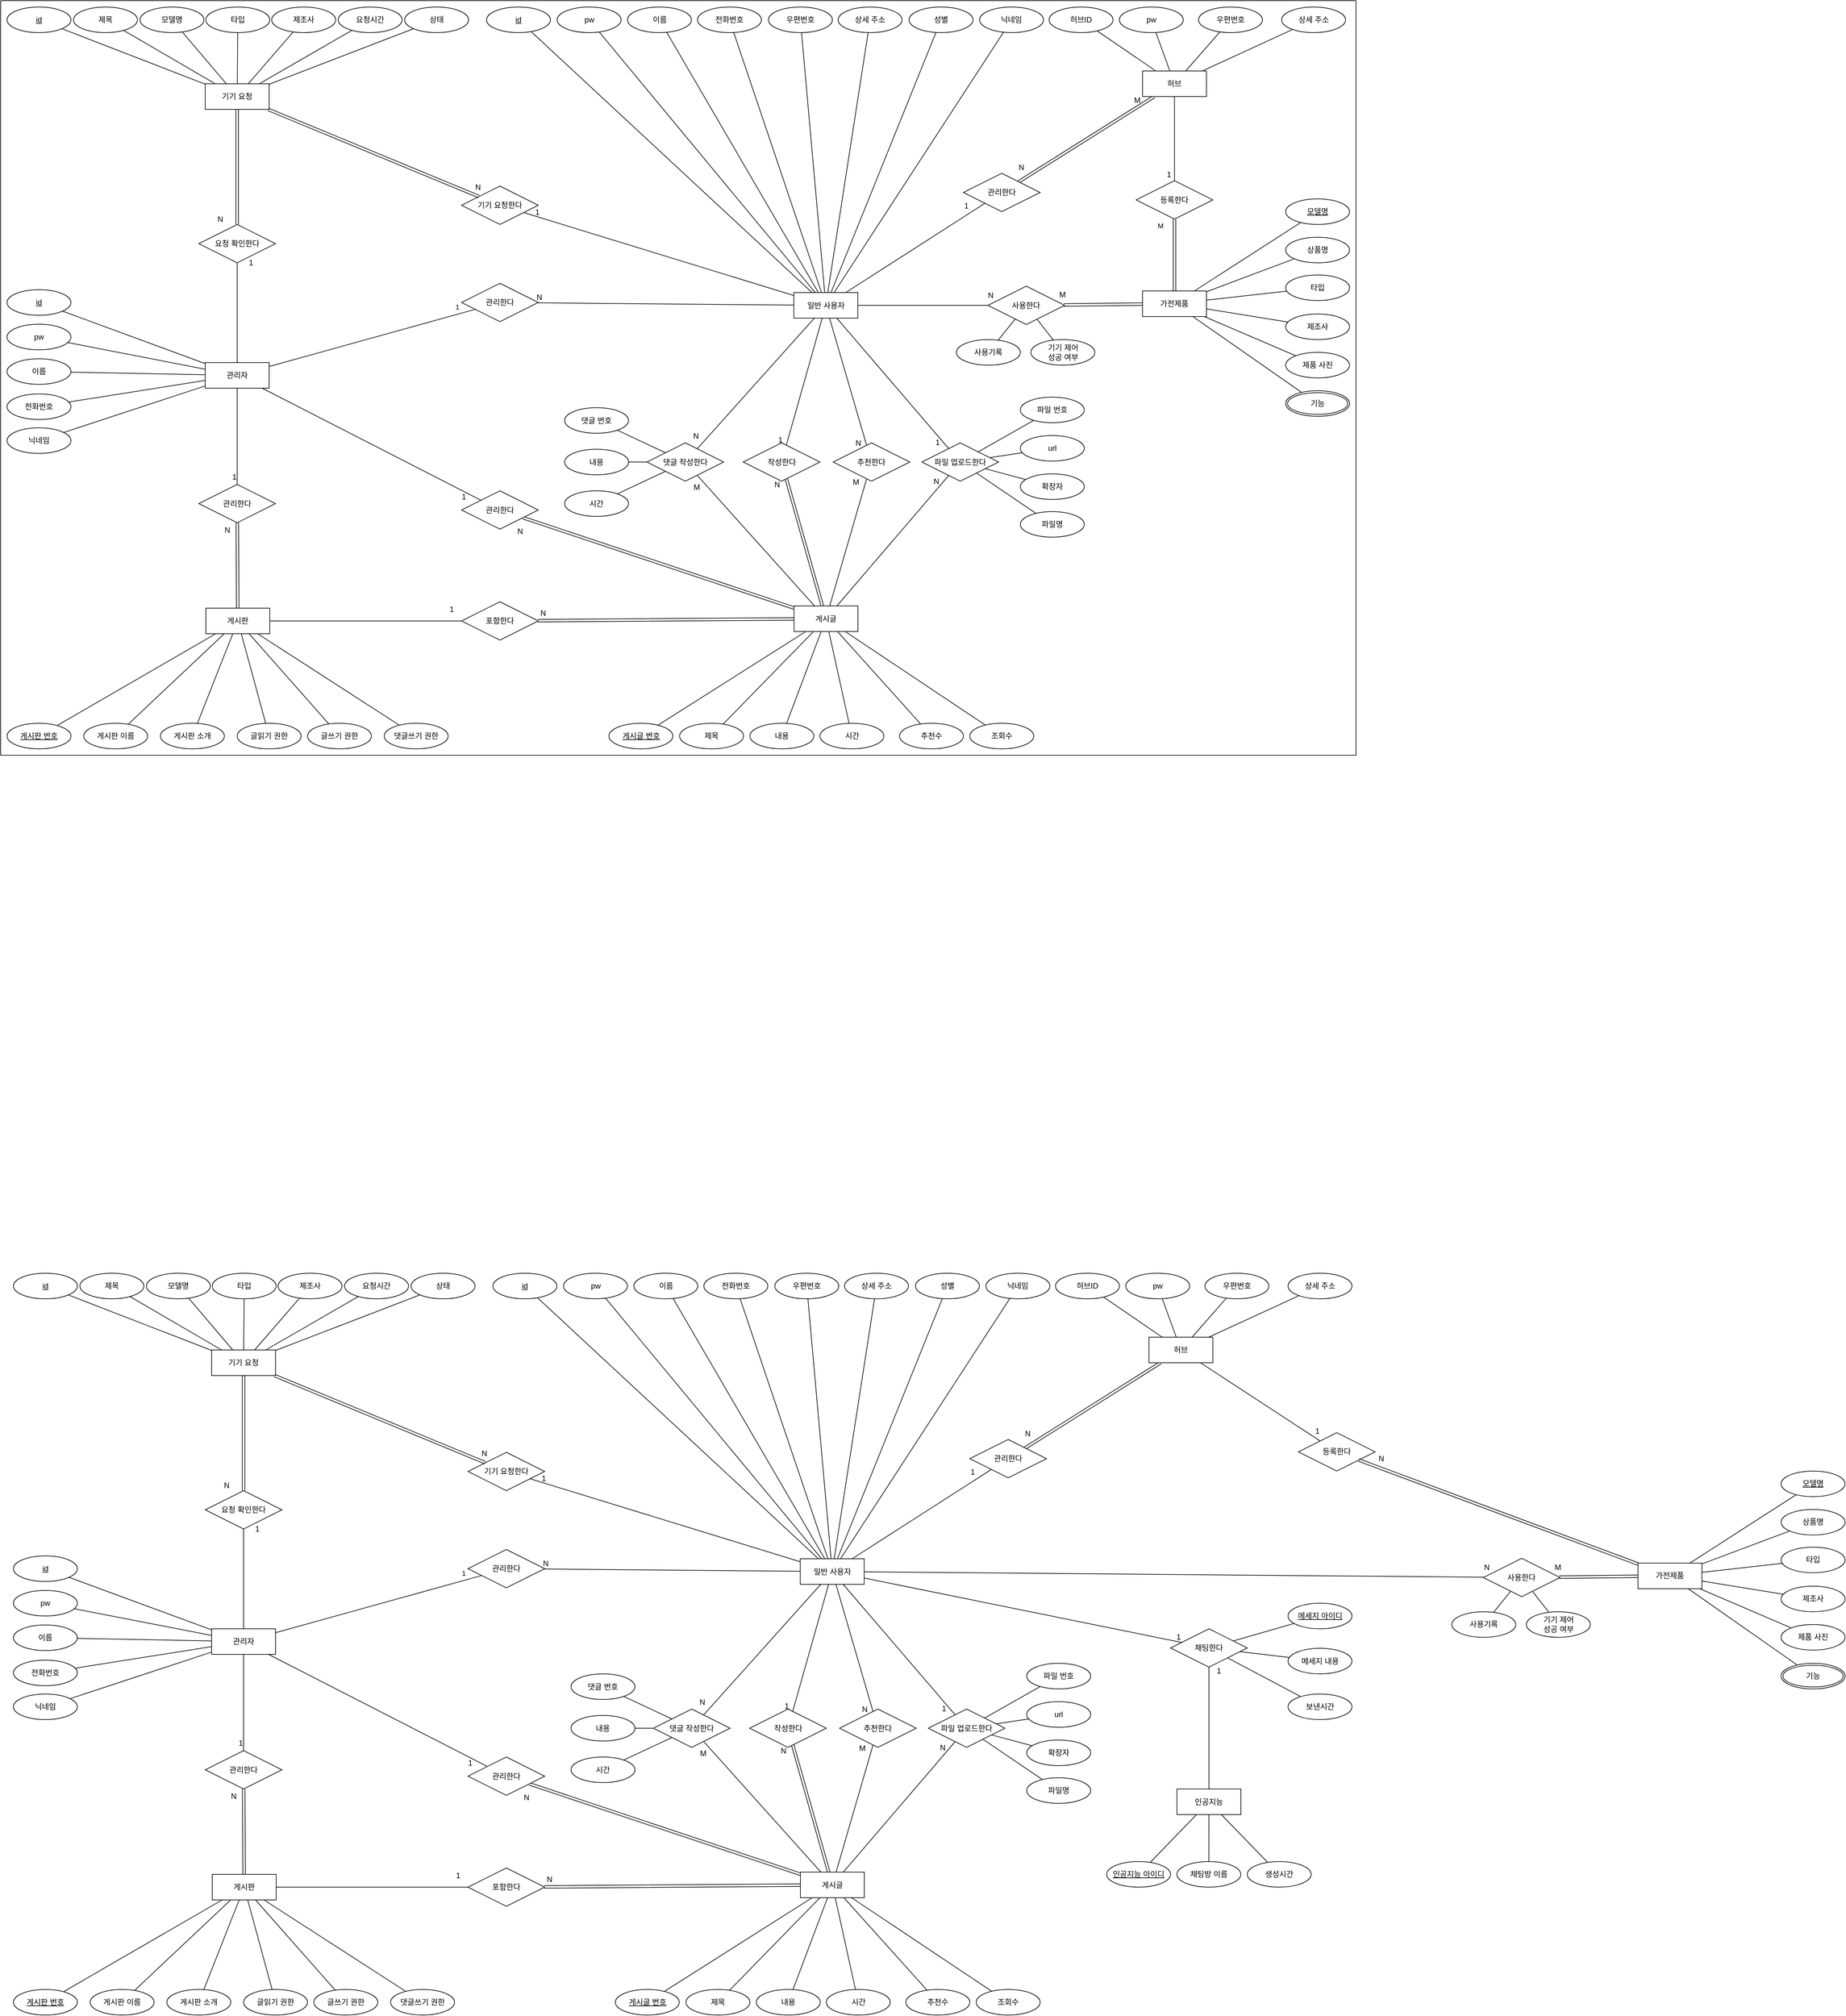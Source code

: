<mxfile version="24.3.1" type="github">
  <diagram id="R2lEEEUBdFMjLlhIrx00" name="Page-1">
    <mxGraphModel dx="2899" dy="2203" grid="1" gridSize="10" guides="1" tooltips="1" connect="1" arrows="1" fold="1" page="1" pageScale="1" pageWidth="850" pageHeight="1100" math="0" shadow="0" extFonts="Permanent Marker^https://fonts.googleapis.com/css?family=Permanent+Marker">
      <root>
        <mxCell id="0" />
        <mxCell id="1" parent="0" />
        <mxCell id="dD--EbqbldIxQN8z9ixj-195" value="" style="group" parent="1" vertex="1" connectable="0">
          <mxGeometry x="-540" y="-170" width="2120" height="1180" as="geometry" />
        </mxCell>
        <mxCell id="6EN2BHGZJ4R3Mo5EjnqW-3" value="일반 사용자" style="whiteSpace=wrap;html=1;align=center;" parent="dD--EbqbldIxQN8z9ixj-195" vertex="1">
          <mxGeometry x="1240.74" y="456.5" width="100" height="40" as="geometry" />
        </mxCell>
        <mxCell id="6EN2BHGZJ4R3Mo5EjnqW-33" value="id" style="ellipse;whiteSpace=wrap;html=1;align=center;fontStyle=4;" parent="dD--EbqbldIxQN8z9ixj-195" vertex="1">
          <mxGeometry x="760" y="10" width="100" height="40" as="geometry" />
        </mxCell>
        <mxCell id="6EN2BHGZJ4R3Mo5EjnqW-34" value="pw" style="ellipse;whiteSpace=wrap;html=1;align=center;" parent="dD--EbqbldIxQN8z9ixj-195" vertex="1">
          <mxGeometry x="870.51" y="10" width="100" height="40" as="geometry" />
        </mxCell>
        <mxCell id="6EN2BHGZJ4R3Mo5EjnqW-35" value="이름" style="ellipse;whiteSpace=wrap;html=1;align=center;" parent="dD--EbqbldIxQN8z9ixj-195" vertex="1">
          <mxGeometry x="980.51" y="10" width="100" height="40" as="geometry" />
        </mxCell>
        <mxCell id="6EN2BHGZJ4R3Mo5EjnqW-37" value="전화번호" style="ellipse;whiteSpace=wrap;html=1;align=center;" parent="dD--EbqbldIxQN8z9ixj-195" vertex="1">
          <mxGeometry x="1090.0" y="10" width="100" height="40" as="geometry" />
        </mxCell>
        <mxCell id="6EN2BHGZJ4R3Mo5EjnqW-38" value="성별" style="ellipse;whiteSpace=wrap;html=1;align=center;" parent="dD--EbqbldIxQN8z9ixj-195" vertex="1">
          <mxGeometry x="1420.99" y="10" width="100" height="40" as="geometry" />
        </mxCell>
        <mxCell id="6EN2BHGZJ4R3Mo5EjnqW-40" value="우편번호" style="ellipse;whiteSpace=wrap;html=1;align=center;" parent="dD--EbqbldIxQN8z9ixj-195" vertex="1">
          <mxGeometry x="1873.75" y="10" width="100" height="40" as="geometry" />
        </mxCell>
        <mxCell id="6EN2BHGZJ4R3Mo5EjnqW-41" value="상세 주소" style="ellipse;whiteSpace=wrap;html=1;align=center;" parent="dD--EbqbldIxQN8z9ixj-195" vertex="1">
          <mxGeometry x="2003.75" y="10" width="100" height="40" as="geometry" />
        </mxCell>
        <mxCell id="6EN2BHGZJ4R3Mo5EjnqW-42" value="" style="endArrow=none;html=1;rounded=0;" parent="dD--EbqbldIxQN8z9ixj-195" source="6EN2BHGZJ4R3Mo5EjnqW-33" target="6EN2BHGZJ4R3Mo5EjnqW-3" edge="1">
          <mxGeometry relative="1" as="geometry">
            <mxPoint x="1001" y="402" as="sourcePoint" />
            <mxPoint x="761" y="475" as="targetPoint" />
          </mxGeometry>
        </mxCell>
        <mxCell id="6EN2BHGZJ4R3Mo5EjnqW-43" value="" style="endArrow=none;html=1;rounded=0;" parent="dD--EbqbldIxQN8z9ixj-195" source="6EN2BHGZJ4R3Mo5EjnqW-34" target="6EN2BHGZJ4R3Mo5EjnqW-3" edge="1">
          <mxGeometry relative="1" as="geometry">
            <mxPoint x="1305" y="405" as="sourcePoint" />
            <mxPoint x="1484" y="480" as="targetPoint" />
          </mxGeometry>
        </mxCell>
        <mxCell id="6EN2BHGZJ4R3Mo5EjnqW-44" value="" style="endArrow=none;html=1;rounded=0;" parent="dD--EbqbldIxQN8z9ixj-195" source="6EN2BHGZJ4R3Mo5EjnqW-35" target="6EN2BHGZJ4R3Mo5EjnqW-3" edge="1">
          <mxGeometry relative="1" as="geometry">
            <mxPoint x="1315" y="415" as="sourcePoint" />
            <mxPoint x="1494" y="490" as="targetPoint" />
          </mxGeometry>
        </mxCell>
        <mxCell id="6EN2BHGZJ4R3Mo5EjnqW-45" value="" style="endArrow=none;html=1;rounded=0;" parent="dD--EbqbldIxQN8z9ixj-195" source="6EN2BHGZJ4R3Mo5EjnqW-40" target="dD--EbqbldIxQN8z9ixj-186" edge="1">
          <mxGeometry relative="1" as="geometry">
            <mxPoint x="2029.74" y="413.39" as="sourcePoint" />
            <mxPoint x="1850.833" y="130" as="targetPoint" />
          </mxGeometry>
        </mxCell>
        <mxCell id="6EN2BHGZJ4R3Mo5EjnqW-46" value="" style="endArrow=none;html=1;rounded=0;" parent="dD--EbqbldIxQN8z9ixj-195" source="6EN2BHGZJ4R3Mo5EjnqW-41" target="dD--EbqbldIxQN8z9ixj-186" edge="1">
          <mxGeometry relative="1" as="geometry">
            <mxPoint x="2039.74" y="423.39" as="sourcePoint" />
            <mxPoint x="1872.5" y="130" as="targetPoint" />
          </mxGeometry>
        </mxCell>
        <mxCell id="6EN2BHGZJ4R3Mo5EjnqW-47" value="" style="endArrow=none;html=1;rounded=0;" parent="dD--EbqbldIxQN8z9ixj-195" source="6EN2BHGZJ4R3Mo5EjnqW-37" target="6EN2BHGZJ4R3Mo5EjnqW-3" edge="1">
          <mxGeometry relative="1" as="geometry">
            <mxPoint x="1345" y="445" as="sourcePoint" />
            <mxPoint x="1524" y="520" as="targetPoint" />
          </mxGeometry>
        </mxCell>
        <mxCell id="6EN2BHGZJ4R3Mo5EjnqW-48" value="" style="endArrow=none;html=1;rounded=0;" parent="dD--EbqbldIxQN8z9ixj-195" source="6EN2BHGZJ4R3Mo5EjnqW-38" target="6EN2BHGZJ4R3Mo5EjnqW-3" edge="1">
          <mxGeometry relative="1" as="geometry">
            <mxPoint x="1355" y="455" as="sourcePoint" />
            <mxPoint x="1534" y="530" as="targetPoint" />
          </mxGeometry>
        </mxCell>
        <mxCell id="6EN2BHGZJ4R3Mo5EjnqW-66" value="닉네임" style="ellipse;whiteSpace=wrap;html=1;align=center;" parent="dD--EbqbldIxQN8z9ixj-195" vertex="1">
          <mxGeometry x="1531.26" y="10" width="100" height="40" as="geometry" />
        </mxCell>
        <mxCell id="6EN2BHGZJ4R3Mo5EjnqW-67" value="" style="endArrow=none;html=1;rounded=0;" parent="dD--EbqbldIxQN8z9ixj-195" source="6EN2BHGZJ4R3Mo5EjnqW-66" target="6EN2BHGZJ4R3Mo5EjnqW-3" edge="1">
          <mxGeometry relative="1" as="geometry">
            <mxPoint x="2007" y="399" as="sourcePoint" />
            <mxPoint x="1581" y="489" as="targetPoint" />
          </mxGeometry>
        </mxCell>
        <mxCell id="6EN2BHGZJ4R3Mo5EjnqW-82" value="게시글" style="whiteSpace=wrap;html=1;align=center;" parent="dD--EbqbldIxQN8z9ixj-195" vertex="1">
          <mxGeometry x="1241" y="946.5" width="100" height="40" as="geometry" />
        </mxCell>
        <mxCell id="6EN2BHGZJ4R3Mo5EjnqW-87" value="" style="endArrow=none;html=1;rounded=0;" parent="dD--EbqbldIxQN8z9ixj-195" source="6EN2BHGZJ4R3Mo5EjnqW-83" target="6EN2BHGZJ4R3Mo5EjnqW-82" edge="1">
          <mxGeometry relative="1" as="geometry">
            <mxPoint x="951" y="892" as="sourcePoint" />
            <mxPoint x="711" y="965" as="targetPoint" />
          </mxGeometry>
        </mxCell>
        <mxCell id="6EN2BHGZJ4R3Mo5EjnqW-89" value="" style="endArrow=none;html=1;rounded=0;" parent="dD--EbqbldIxQN8z9ixj-195" source="6EN2BHGZJ4R3Mo5EjnqW-85" target="6EN2BHGZJ4R3Mo5EjnqW-82" edge="1">
          <mxGeometry relative="1" as="geometry">
            <mxPoint x="1265" y="905" as="sourcePoint" />
            <mxPoint x="1444" y="980" as="targetPoint" />
          </mxGeometry>
        </mxCell>
        <mxCell id="6EN2BHGZJ4R3Mo5EjnqW-90" value="" style="endArrow=none;html=1;rounded=0;" parent="dD--EbqbldIxQN8z9ixj-195" source="6EN2BHGZJ4R3Mo5EjnqW-86" target="6EN2BHGZJ4R3Mo5EjnqW-82" edge="1">
          <mxGeometry relative="1" as="geometry">
            <mxPoint x="1295" y="935" as="sourcePoint" />
            <mxPoint x="1474" y="1010" as="targetPoint" />
          </mxGeometry>
        </mxCell>
        <mxCell id="6EN2BHGZJ4R3Mo5EjnqW-92" value="" style="endArrow=none;html=1;rounded=0;" parent="dD--EbqbldIxQN8z9ixj-195" source="6EN2BHGZJ4R3Mo5EjnqW-91" target="6EN2BHGZJ4R3Mo5EjnqW-82" edge="1">
          <mxGeometry relative="1" as="geometry">
            <mxPoint x="1652" y="896" as="sourcePoint" />
            <mxPoint x="1517" y="970" as="targetPoint" />
          </mxGeometry>
        </mxCell>
        <mxCell id="6EN2BHGZJ4R3Mo5EjnqW-96" value="" style="endArrow=none;html=1;rounded=0;" parent="dD--EbqbldIxQN8z9ixj-195" source="6EN2BHGZJ4R3Mo5EjnqW-94" target="6EN2BHGZJ4R3Mo5EjnqW-82" edge="1">
          <mxGeometry relative="1" as="geometry">
            <mxPoint x="1792" y="903" as="sourcePoint" />
            <mxPoint x="1541" y="984" as="targetPoint" />
          </mxGeometry>
        </mxCell>
        <mxCell id="6EN2BHGZJ4R3Mo5EjnqW-98" value="" style="endArrow=none;html=1;rounded=0;" parent="dD--EbqbldIxQN8z9ixj-195" source="6EN2BHGZJ4R3Mo5EjnqW-97" target="6EN2BHGZJ4R3Mo5EjnqW-82" edge="1">
          <mxGeometry relative="1" as="geometry">
            <mxPoint x="2035" y="888" as="sourcePoint" />
            <mxPoint x="1531" y="981" as="targetPoint" />
          </mxGeometry>
        </mxCell>
        <mxCell id="jGXOLyl65r-7zPvgw98c-89" value="" style="endArrow=none;html=1;rounded=0;" parent="dD--EbqbldIxQN8z9ixj-195" source="6EN2BHGZJ4R3Mo5EjnqW-3" target="jGXOLyl65r-7zPvgw98c-85" edge="1">
          <mxGeometry relative="1" as="geometry">
            <mxPoint x="941" y="560" as="sourcePoint" />
            <mxPoint x="1101" y="560" as="targetPoint" />
          </mxGeometry>
        </mxCell>
        <mxCell id="jGXOLyl65r-7zPvgw98c-90" value="N" style="resizable=0;html=1;whiteSpace=wrap;align=right;verticalAlign=bottom;" parent="jGXOLyl65r-7zPvgw98c-89" connectable="0" vertex="1">
          <mxGeometry x="1" relative="1" as="geometry">
            <mxPoint x="10" y="-7" as="offset" />
          </mxGeometry>
        </mxCell>
        <mxCell id="jGXOLyl65r-7zPvgw98c-102" value="" style="endArrow=none;html=1;rounded=0;" parent="dD--EbqbldIxQN8z9ixj-195" source="dD--EbqbldIxQN8z9ixj-186" target="dD--EbqbldIxQN8z9ixj-187" edge="1">
          <mxGeometry relative="1" as="geometry">
            <mxPoint x="1835.58" y="170" as="sourcePoint" />
            <mxPoint x="1831.754" y="280.432" as="targetPoint" />
          </mxGeometry>
        </mxCell>
        <mxCell id="jGXOLyl65r-7zPvgw98c-103" value="1" style="resizable=0;html=1;whiteSpace=wrap;align=right;verticalAlign=bottom;" parent="jGXOLyl65r-7zPvgw98c-102" connectable="0" vertex="1">
          <mxGeometry x="1" relative="1" as="geometry">
            <mxPoint x="-4" y="-1" as="offset" />
          </mxGeometry>
        </mxCell>
        <mxCell id="jGXOLyl65r-7zPvgw98c-105" value="" style="endArrow=none;html=1;rounded=0;" parent="dD--EbqbldIxQN8z9ixj-195" source="6EN2BHGZJ4R3Mo5EjnqW-3" target="jGXOLyl65r-7zPvgw98c-104" edge="1">
          <mxGeometry relative="1" as="geometry">
            <mxPoint x="1151" y="586.5" as="sourcePoint" />
            <mxPoint x="1311" y="586.5" as="targetPoint" />
          </mxGeometry>
        </mxCell>
        <mxCell id="jGXOLyl65r-7zPvgw98c-106" value="N" style="resizable=0;html=1;whiteSpace=wrap;align=right;verticalAlign=bottom;" parent="jGXOLyl65r-7zPvgw98c-105" connectable="0" vertex="1">
          <mxGeometry x="1" relative="1" as="geometry">
            <mxPoint x="9" as="offset" />
          </mxGeometry>
        </mxCell>
        <mxCell id="jGXOLyl65r-7zPvgw98c-107" value="1" style="endArrow=none;html=1;rounded=0;" parent="dD--EbqbldIxQN8z9ixj-195" source="iXpcpmkXzQgTixo_A_bq-1" target="jGXOLyl65r-7zPvgw98c-104" edge="1">
          <mxGeometry x="0.843" y="11" relative="1" as="geometry">
            <mxPoint x="1151" y="586.5" as="sourcePoint" />
            <mxPoint x="1311" y="586.5" as="targetPoint" />
            <mxPoint as="offset" />
          </mxGeometry>
        </mxCell>
        <mxCell id="jGXOLyl65r-7zPvgw98c-108" value="1" style="resizable=0;html=1;whiteSpace=wrap;align=right;verticalAlign=bottom;" parent="jGXOLyl65r-7zPvgw98c-107" connectable="0" vertex="1">
          <mxGeometry x="1" relative="1" as="geometry">
            <mxPoint x="-1" y="1" as="offset" />
          </mxGeometry>
        </mxCell>
        <mxCell id="jGXOLyl65r-7zPvgw98c-113" value="작성한다" style="shape=rhombus;perimeter=rhombusPerimeter;whiteSpace=wrap;html=1;align=center;" parent="dD--EbqbldIxQN8z9ixj-195" vertex="1">
          <mxGeometry x="1161.51" y="691.5" width="120" height="60" as="geometry" />
        </mxCell>
        <mxCell id="jGXOLyl65r-7zPvgw98c-116" value="추천한다" style="shape=rhombus;perimeter=rhombusPerimeter;whiteSpace=wrap;html=1;align=center;" parent="dD--EbqbldIxQN8z9ixj-195" vertex="1">
          <mxGeometry x="1302.19" y="691.5" width="120" height="60" as="geometry" />
        </mxCell>
        <mxCell id="jGXOLyl65r-7zPvgw98c-117" value="관리한다" style="shape=rhombus;perimeter=rhombusPerimeter;whiteSpace=wrap;html=1;align=center;" parent="dD--EbqbldIxQN8z9ixj-195" vertex="1">
          <mxGeometry x="310" y="756.5" width="120" height="60" as="geometry" />
        </mxCell>
        <mxCell id="jGXOLyl65r-7zPvgw98c-118" value="" style="endArrow=none;html=1;rounded=0;" parent="dD--EbqbldIxQN8z9ixj-195" source="6EN2BHGZJ4R3Mo5EjnqW-82" target="jGXOLyl65r-7zPvgw98c-116" edge="1">
          <mxGeometry relative="1" as="geometry">
            <mxPoint x="921" y="776.5" as="sourcePoint" />
            <mxPoint x="1081" y="776.5" as="targetPoint" />
          </mxGeometry>
        </mxCell>
        <mxCell id="jGXOLyl65r-7zPvgw98c-119" value="M" style="resizable=0;html=1;whiteSpace=wrap;align=right;verticalAlign=bottom;" parent="jGXOLyl65r-7zPvgw98c-118" connectable="0" vertex="1">
          <mxGeometry x="1" relative="1" as="geometry">
            <mxPoint x="-10" y="14" as="offset" />
          </mxGeometry>
        </mxCell>
        <mxCell id="jGXOLyl65r-7zPvgw98c-120" value="" style="endArrow=none;html=1;rounded=0;" parent="dD--EbqbldIxQN8z9ixj-195" source="6EN2BHGZJ4R3Mo5EjnqW-3" target="jGXOLyl65r-7zPvgw98c-116" edge="1">
          <mxGeometry relative="1" as="geometry">
            <mxPoint x="921" y="776.5" as="sourcePoint" />
            <mxPoint x="1081" y="776.5" as="targetPoint" />
          </mxGeometry>
        </mxCell>
        <mxCell id="jGXOLyl65r-7zPvgw98c-121" value="N" style="resizable=0;html=1;whiteSpace=wrap;align=right;verticalAlign=bottom;" parent="jGXOLyl65r-7zPvgw98c-120" connectable="0" vertex="1">
          <mxGeometry x="1" relative="1" as="geometry">
            <mxPoint x="-7" y="5" as="offset" />
          </mxGeometry>
        </mxCell>
        <mxCell id="jGXOLyl65r-7zPvgw98c-122" value="" style="endArrow=none;html=1;rounded=0;" parent="dD--EbqbldIxQN8z9ixj-195" source="6EN2BHGZJ4R3Mo5EjnqW-3" target="jGXOLyl65r-7zPvgw98c-113" edge="1">
          <mxGeometry relative="1" as="geometry">
            <mxPoint x="921" y="776.5" as="sourcePoint" />
            <mxPoint x="1081" y="776.5" as="targetPoint" />
          </mxGeometry>
        </mxCell>
        <mxCell id="jGXOLyl65r-7zPvgw98c-123" value="1" style="resizable=0;html=1;whiteSpace=wrap;align=right;verticalAlign=bottom;" parent="jGXOLyl65r-7zPvgw98c-122" connectable="0" vertex="1">
          <mxGeometry x="1" relative="1" as="geometry">
            <mxPoint x="-4" as="offset" />
          </mxGeometry>
        </mxCell>
        <mxCell id="jGXOLyl65r-7zPvgw98c-124" value="" style="shape=link;html=1;rounded=0;" parent="dD--EbqbldIxQN8z9ixj-195" source="6EN2BHGZJ4R3Mo5EjnqW-82" target="jGXOLyl65r-7zPvgw98c-113" edge="1">
          <mxGeometry relative="1" as="geometry">
            <mxPoint x="921" y="776.5" as="sourcePoint" />
            <mxPoint x="1081" y="776.5" as="targetPoint" />
          </mxGeometry>
        </mxCell>
        <mxCell id="jGXOLyl65r-7zPvgw98c-125" value="N" style="resizable=0;html=1;whiteSpace=wrap;align=right;verticalAlign=bottom;" parent="jGXOLyl65r-7zPvgw98c-124" connectable="0" vertex="1">
          <mxGeometry x="1" relative="1" as="geometry">
            <mxPoint x="-8" y="18" as="offset" />
          </mxGeometry>
        </mxCell>
        <mxCell id="jGXOLyl65r-7zPvgw98c-126" value="" style="endArrow=none;html=1;rounded=0;" parent="dD--EbqbldIxQN8z9ixj-195" source="iXpcpmkXzQgTixo_A_bq-1" target="jGXOLyl65r-7zPvgw98c-117" edge="1">
          <mxGeometry relative="1" as="geometry">
            <mxPoint x="1284" y="506.5" as="sourcePoint" />
            <mxPoint x="1109" y="715.5" as="targetPoint" />
          </mxGeometry>
        </mxCell>
        <mxCell id="jGXOLyl65r-7zPvgw98c-127" value="1" style="resizable=0;html=1;whiteSpace=wrap;align=right;verticalAlign=bottom;" parent="jGXOLyl65r-7zPvgw98c-126" connectable="0" vertex="1">
          <mxGeometry x="1" relative="1" as="geometry">
            <mxPoint y="-3" as="offset" />
          </mxGeometry>
        </mxCell>
        <mxCell id="jGXOLyl65r-7zPvgw98c-128" value="" style="shape=link;html=1;rounded=0;" parent="dD--EbqbldIxQN8z9ixj-195" source="B00s0IGpkBtTyVEcKS7v-1" target="jGXOLyl65r-7zPvgw98c-117" edge="1">
          <mxGeometry relative="1" as="geometry">
            <mxPoint x="990" y="966.5" as="sourcePoint" />
            <mxPoint x="1080" y="761.5" as="targetPoint" />
          </mxGeometry>
        </mxCell>
        <mxCell id="jGXOLyl65r-7zPvgw98c-129" value="N" style="resizable=0;html=1;whiteSpace=wrap;align=right;verticalAlign=bottom;" parent="jGXOLyl65r-7zPvgw98c-128" connectable="0" vertex="1">
          <mxGeometry x="1" relative="1" as="geometry">
            <mxPoint x="-10" y="20" as="offset" />
          </mxGeometry>
        </mxCell>
        <mxCell id="jGXOLyl65r-7zPvgw98c-130" value="댓글 작성한다" style="shape=rhombus;perimeter=rhombusPerimeter;whiteSpace=wrap;html=1;align=center;" parent="dD--EbqbldIxQN8z9ixj-195" vertex="1">
          <mxGeometry x="1010.99" y="691.5" width="120" height="60" as="geometry" />
        </mxCell>
        <mxCell id="jGXOLyl65r-7zPvgw98c-131" value="" style="endArrow=none;html=1;rounded=0;" parent="dD--EbqbldIxQN8z9ixj-195" source="6EN2BHGZJ4R3Mo5EjnqW-82" target="jGXOLyl65r-7zPvgw98c-130" edge="1">
          <mxGeometry relative="1" as="geometry">
            <mxPoint x="1384" y="1036.5" as="sourcePoint" />
            <mxPoint x="1501" y="856.5" as="targetPoint" />
          </mxGeometry>
        </mxCell>
        <mxCell id="jGXOLyl65r-7zPvgw98c-132" value="M" style="resizable=0;html=1;whiteSpace=wrap;align=right;verticalAlign=bottom;" parent="jGXOLyl65r-7zPvgw98c-131" connectable="0" vertex="1">
          <mxGeometry x="1" relative="1" as="geometry">
            <mxPoint x="6" y="27" as="offset" />
          </mxGeometry>
        </mxCell>
        <mxCell id="jGXOLyl65r-7zPvgw98c-133" value="" style="endArrow=none;html=1;rounded=0;" parent="dD--EbqbldIxQN8z9ixj-195" source="6EN2BHGZJ4R3Mo5EjnqW-3" target="jGXOLyl65r-7zPvgw98c-130" edge="1">
          <mxGeometry relative="1" as="geometry">
            <mxPoint x="1501" y="626.5" as="sourcePoint" />
            <mxPoint x="1501" y="856.5" as="targetPoint" />
          </mxGeometry>
        </mxCell>
        <mxCell id="jGXOLyl65r-7zPvgw98c-134" value="N" style="resizable=0;html=1;whiteSpace=wrap;align=right;verticalAlign=bottom;" parent="jGXOLyl65r-7zPvgw98c-133" connectable="0" vertex="1">
          <mxGeometry x="1" relative="1" as="geometry">
            <mxPoint x="4" y="-11" as="offset" />
          </mxGeometry>
        </mxCell>
        <mxCell id="jGXOLyl65r-7zPvgw98c-136" value="" style="endArrow=none;html=1;rounded=0;" parent="dD--EbqbldIxQN8z9ixj-195" source="6EN2BHGZJ4R3Mo5EjnqW-82" target="jGXOLyl65r-7zPvgw98c-135" edge="1">
          <mxGeometry relative="1" as="geometry">
            <mxPoint x="1667" y="1080" as="sourcePoint" />
            <mxPoint x="1784" y="900" as="targetPoint" />
          </mxGeometry>
        </mxCell>
        <mxCell id="jGXOLyl65r-7zPvgw98c-137" value="N" style="resizable=0;html=1;whiteSpace=wrap;align=right;verticalAlign=bottom;" parent="jGXOLyl65r-7zPvgw98c-136" connectable="0" vertex="1">
          <mxGeometry x="1" relative="1" as="geometry">
            <mxPoint x="-13" y="18" as="offset" />
          </mxGeometry>
        </mxCell>
        <mxCell id="jGXOLyl65r-7zPvgw98c-138" value="" style="endArrow=none;html=1;rounded=0;" parent="dD--EbqbldIxQN8z9ixj-195" source="6EN2BHGZJ4R3Mo5EjnqW-3" target="jGXOLyl65r-7zPvgw98c-135" edge="1">
          <mxGeometry relative="1" as="geometry">
            <mxPoint x="1961" y="620" as="sourcePoint" />
            <mxPoint x="1784" y="900" as="targetPoint" />
          </mxGeometry>
        </mxCell>
        <mxCell id="jGXOLyl65r-7zPvgw98c-139" value="1" style="resizable=0;html=1;whiteSpace=wrap;align=right;verticalAlign=bottom;" parent="jGXOLyl65r-7zPvgw98c-138" connectable="0" vertex="1">
          <mxGeometry x="1" relative="1" as="geometry">
            <mxPoint x="-13" y="-1" as="offset" />
          </mxGeometry>
        </mxCell>
        <mxCell id="jGXOLyl65r-7zPvgw98c-144" value="파일 번호" style="ellipse;whiteSpace=wrap;html=1;align=center;" parent="dD--EbqbldIxQN8z9ixj-195" vertex="1">
          <mxGeometry x="1595" y="620" width="100" height="40" as="geometry" />
        </mxCell>
        <mxCell id="jGXOLyl65r-7zPvgw98c-160" value="" style="endArrow=none;html=1;rounded=0;" parent="dD--EbqbldIxQN8z9ixj-195" source="jGXOLyl65r-7zPvgw98c-135" target="jGXOLyl65r-7zPvgw98c-144" edge="1">
          <mxGeometry relative="1" as="geometry">
            <mxPoint x="995.33" y="795" as="sourcePoint" />
            <mxPoint x="1155.33" y="795" as="targetPoint" />
          </mxGeometry>
        </mxCell>
        <mxCell id="jGXOLyl65r-7zPvgw98c-164" value="" style="endArrow=none;html=1;rounded=0;" parent="dD--EbqbldIxQN8z9ixj-195" source="jGXOLyl65r-7zPvgw98c-130" target="jGXOLyl65r-7zPvgw98c-161" edge="1">
          <mxGeometry relative="1" as="geometry">
            <mxPoint x="1005.59" y="762.5" as="sourcePoint" />
            <mxPoint x="588.59" y="781.5" as="targetPoint" />
          </mxGeometry>
        </mxCell>
        <mxCell id="jGXOLyl65r-7zPvgw98c-165" value="" style="endArrow=none;html=1;rounded=0;" parent="dD--EbqbldIxQN8z9ixj-195" source="jGXOLyl65r-7zPvgw98c-130" target="jGXOLyl65r-7zPvgw98c-162" edge="1">
          <mxGeometry relative="1" as="geometry">
            <mxPoint x="1009.59" y="741.5" as="sourcePoint" />
            <mxPoint x="598.59" y="791.5" as="targetPoint" />
          </mxGeometry>
        </mxCell>
        <mxCell id="jGXOLyl65r-7zPvgw98c-166" value="" style="endArrow=none;html=1;rounded=0;" parent="dD--EbqbldIxQN8z9ixj-195" source="jGXOLyl65r-7zPvgw98c-130" target="jGXOLyl65r-7zPvgw98c-163" edge="1">
          <mxGeometry relative="1" as="geometry">
            <mxPoint x="993.59" y="734.5" as="sourcePoint" />
            <mxPoint x="608.59" y="801.5" as="targetPoint" />
          </mxGeometry>
        </mxCell>
        <mxCell id="jGXOLyl65r-7zPvgw98c-135" value="파일 업로드한다" style="shape=rhombus;perimeter=rhombusPerimeter;whiteSpace=wrap;html=1;align=center;" parent="dD--EbqbldIxQN8z9ixj-195" vertex="1">
          <mxGeometry x="1440.99" y="691.5" width="120" height="60" as="geometry" />
        </mxCell>
        <mxCell id="jGXOLyl65r-7zPvgw98c-142" value="url" style="ellipse;whiteSpace=wrap;html=1;align=center;" parent="dD--EbqbldIxQN8z9ixj-195" vertex="1">
          <mxGeometry x="1595" y="680" width="100" height="40" as="geometry" />
        </mxCell>
        <mxCell id="jGXOLyl65r-7zPvgw98c-159" value="" style="endArrow=none;html=1;rounded=0;" parent="dD--EbqbldIxQN8z9ixj-195" source="jGXOLyl65r-7zPvgw98c-135" target="jGXOLyl65r-7zPvgw98c-142" edge="1">
          <mxGeometry relative="1" as="geometry">
            <mxPoint x="985.33" y="785" as="sourcePoint" />
            <mxPoint x="1145.33" y="785" as="targetPoint" />
          </mxGeometry>
        </mxCell>
        <mxCell id="jGXOLyl65r-7zPvgw98c-140" value="확장자" style="ellipse;whiteSpace=wrap;html=1;align=center;" parent="dD--EbqbldIxQN8z9ixj-195" vertex="1">
          <mxGeometry x="1595" y="740" width="100" height="40" as="geometry" />
        </mxCell>
        <mxCell id="jGXOLyl65r-7zPvgw98c-158" value="" style="endArrow=none;html=1;rounded=0;" parent="dD--EbqbldIxQN8z9ixj-195" source="jGXOLyl65r-7zPvgw98c-135" target="jGXOLyl65r-7zPvgw98c-140" edge="1">
          <mxGeometry relative="1" as="geometry">
            <mxPoint x="975.33" y="775" as="sourcePoint" />
            <mxPoint x="1135.33" y="775" as="targetPoint" />
          </mxGeometry>
        </mxCell>
        <mxCell id="jGXOLyl65r-7zPvgw98c-143" value="파일명" style="ellipse;whiteSpace=wrap;html=1;align=center;" parent="dD--EbqbldIxQN8z9ixj-195" vertex="1">
          <mxGeometry x="1595" y="799" width="100" height="40" as="geometry" />
        </mxCell>
        <mxCell id="jGXOLyl65r-7zPvgw98c-157" value="" style="endArrow=none;html=1;rounded=0;" parent="dD--EbqbldIxQN8z9ixj-195" source="jGXOLyl65r-7zPvgw98c-135" target="jGXOLyl65r-7zPvgw98c-143" edge="1">
          <mxGeometry relative="1" as="geometry">
            <mxPoint x="965.33" y="765" as="sourcePoint" />
            <mxPoint x="1125.33" y="765" as="targetPoint" />
          </mxGeometry>
        </mxCell>
        <mxCell id="jGXOLyl65r-7zPvgw98c-5" value="" style="endArrow=none;html=1;rounded=0;" parent="dD--EbqbldIxQN8z9ixj-195" source="jGXOLyl65r-7zPvgw98c-85" target="jGXOLyl65r-7zPvgw98c-95" edge="1">
          <mxGeometry relative="1" as="geometry">
            <mxPoint x="1604.26" y="500.5" as="sourcePoint" />
            <mxPoint x="1620.277" y="540.38" as="targetPoint" />
          </mxGeometry>
        </mxCell>
        <mxCell id="jGXOLyl65r-7zPvgw98c-161" value="시간" style="ellipse;whiteSpace=wrap;html=1;align=center;" parent="dD--EbqbldIxQN8z9ixj-195" vertex="1">
          <mxGeometry x="882.19" y="766.5" width="100" height="40" as="geometry" />
        </mxCell>
        <mxCell id="jGXOLyl65r-7zPvgw98c-162" value="내용" style="ellipse;whiteSpace=wrap;html=1;align=center;" parent="dD--EbqbldIxQN8z9ixj-195" vertex="1">
          <mxGeometry x="882.19" y="701.5" width="100" height="40" as="geometry" />
        </mxCell>
        <mxCell id="jGXOLyl65r-7zPvgw98c-163" value="댓글 번호" style="ellipse;whiteSpace=wrap;html=1;align=center;" parent="dD--EbqbldIxQN8z9ixj-195" vertex="1">
          <mxGeometry x="882.19" y="636.5" width="100" height="40" as="geometry" />
        </mxCell>
        <mxCell id="jGXOLyl65r-7zPvgw98c-104" value="관리한다" style="shape=rhombus;perimeter=rhombusPerimeter;whiteSpace=wrap;html=1;align=center;" parent="dD--EbqbldIxQN8z9ixj-195" vertex="1">
          <mxGeometry x="721" y="442" width="120" height="60" as="geometry" />
        </mxCell>
        <mxCell id="6EN2BHGZJ4R3Mo5EjnqW-2" value="가전제품" style="whiteSpace=wrap;html=1;align=center;verticalAlign=middle;" parent="dD--EbqbldIxQN8z9ixj-195" vertex="1">
          <mxGeometry x="1786.15" y="454" width="100" height="40" as="geometry" />
        </mxCell>
        <mxCell id="6EN2BHGZJ4R3Mo5EjnqW-15" value="타입" style="ellipse;whiteSpace=wrap;html=1;align=center;" parent="dD--EbqbldIxQN8z9ixj-195" vertex="1">
          <mxGeometry x="2010" y="429" width="100" height="40" as="geometry" />
        </mxCell>
        <mxCell id="6EN2BHGZJ4R3Mo5EjnqW-16" value="제조사" style="ellipse;whiteSpace=wrap;html=1;align=center;" parent="dD--EbqbldIxQN8z9ixj-195" vertex="1">
          <mxGeometry x="2010" y="490" width="100" height="40" as="geometry" />
        </mxCell>
        <mxCell id="6EN2BHGZJ4R3Mo5EjnqW-22" value="" style="endArrow=none;html=1;rounded=0;" parent="dD--EbqbldIxQN8z9ixj-195" source="6EN2BHGZJ4R3Mo5EjnqW-2" target="6EN2BHGZJ4R3Mo5EjnqW-13" edge="1">
          <mxGeometry relative="1" as="geometry">
            <mxPoint x="1946.15" y="544" as="sourcePoint" />
            <mxPoint x="2106.15" y="544" as="targetPoint" />
          </mxGeometry>
        </mxCell>
        <mxCell id="6EN2BHGZJ4R3Mo5EjnqW-24" value="" style="endArrow=none;html=1;rounded=0;" parent="dD--EbqbldIxQN8z9ixj-195" source="6EN2BHGZJ4R3Mo5EjnqW-14" target="6EN2BHGZJ4R3Mo5EjnqW-2" edge="1">
          <mxGeometry relative="1" as="geometry">
            <mxPoint x="1946.15" y="544" as="sourcePoint" />
            <mxPoint x="2106.15" y="544" as="targetPoint" />
          </mxGeometry>
        </mxCell>
        <mxCell id="6EN2BHGZJ4R3Mo5EjnqW-25" value="" style="endArrow=none;html=1;rounded=0;" parent="dD--EbqbldIxQN8z9ixj-195" source="6EN2BHGZJ4R3Mo5EjnqW-15" target="6EN2BHGZJ4R3Mo5EjnqW-2" edge="1">
          <mxGeometry relative="1" as="geometry">
            <mxPoint x="1686.15" y="400" as="sourcePoint" />
            <mxPoint x="1808.15" y="464" as="targetPoint" />
          </mxGeometry>
        </mxCell>
        <mxCell id="6EN2BHGZJ4R3Mo5EjnqW-26" value="" style="endArrow=none;html=1;rounded=0;" parent="dD--EbqbldIxQN8z9ixj-195" source="6EN2BHGZJ4R3Mo5EjnqW-16" target="6EN2BHGZJ4R3Mo5EjnqW-2" edge="1">
          <mxGeometry relative="1" as="geometry">
            <mxPoint x="1696.15" y="410" as="sourcePoint" />
            <mxPoint x="1818.15" y="474" as="targetPoint" />
          </mxGeometry>
        </mxCell>
        <mxCell id="6EN2BHGZJ4R3Mo5EjnqW-27" value="" style="endArrow=none;html=1;rounded=0;" parent="dD--EbqbldIxQN8z9ixj-195" source="6EN2BHGZJ4R3Mo5EjnqW-18" target="6EN2BHGZJ4R3Mo5EjnqW-2" edge="1">
          <mxGeometry relative="1" as="geometry">
            <mxPoint x="1706.15" y="420" as="sourcePoint" />
            <mxPoint x="1828.15" y="484" as="targetPoint" />
          </mxGeometry>
        </mxCell>
        <mxCell id="jGXOLyl65r-7zPvgw98c-98" value="" style="endArrow=none;html=1;rounded=0;" parent="dD--EbqbldIxQN8z9ixj-195" source="jGXOLyl65r-7zPvgw98c-97" target="6EN2BHGZJ4R3Mo5EjnqW-2" edge="1">
          <mxGeometry relative="1" as="geometry">
            <mxPoint x="2076.15" y="554" as="sourcePoint" />
            <mxPoint x="2236.15" y="554" as="targetPoint" />
          </mxGeometry>
        </mxCell>
        <mxCell id="jGXOLyl65r-7zPvgw98c-100" value="M" style="shape=link;html=1;rounded=0;" parent="dD--EbqbldIxQN8z9ixj-195" source="6EN2BHGZJ4R3Mo5EjnqW-2" target="dD--EbqbldIxQN8z9ixj-187" edge="1">
          <mxGeometry x="0.829" y="22" relative="1" as="geometry">
            <mxPoint x="1615.892" y="567.388" as="sourcePoint" />
            <mxPoint x="1831.837" y="339.526" as="targetPoint" />
            <mxPoint y="1" as="offset" />
          </mxGeometry>
        </mxCell>
        <mxCell id="jGXOLyl65r-7zPvgw98c-101" value="M" style="resizable=0;html=1;whiteSpace=wrap;align=left;verticalAlign=bottom;" parent="jGXOLyl65r-7zPvgw98c-100" connectable="0" vertex="1">
          <mxGeometry x="-1" relative="1" as="geometry">
            <mxPoint x="-65" y="-290" as="offset" />
          </mxGeometry>
        </mxCell>
        <mxCell id="6EN2BHGZJ4R3Mo5EjnqW-13" value="상품명" style="ellipse;whiteSpace=wrap;html=1;align=center;" parent="dD--EbqbldIxQN8z9ixj-195" vertex="1">
          <mxGeometry x="2010" y="370" width="100" height="40" as="geometry" />
        </mxCell>
        <mxCell id="jGXOLyl65r-7zPvgw98c-91" value="" style="shape=link;html=1;rounded=0;" parent="dD--EbqbldIxQN8z9ixj-195" source="jGXOLyl65r-7zPvgw98c-85" target="6EN2BHGZJ4R3Mo5EjnqW-2" edge="1">
          <mxGeometry relative="1" as="geometry">
            <mxPoint x="1664.26" y="470.5" as="sourcePoint" />
            <mxPoint x="2280.41" y="550.5" as="targetPoint" />
          </mxGeometry>
        </mxCell>
        <mxCell id="jGXOLyl65r-7zPvgw98c-92" value="M" style="resizable=0;html=1;whiteSpace=wrap;align=left;verticalAlign=bottom;" parent="jGXOLyl65r-7zPvgw98c-91" connectable="0" vertex="1">
          <mxGeometry x="-1" relative="1" as="geometry">
            <mxPoint x="-9" y="-7" as="offset" />
          </mxGeometry>
        </mxCell>
        <mxCell id="6EN2BHGZJ4R3Mo5EjnqW-14" value="모델명" style="ellipse;whiteSpace=wrap;html=1;align=center;fontStyle=4;" parent="dD--EbqbldIxQN8z9ixj-195" vertex="1">
          <mxGeometry x="2010" y="310" width="100" height="40" as="geometry" />
        </mxCell>
        <mxCell id="6EN2BHGZJ4R3Mo5EjnqW-18" value="제품 사진" style="ellipse;whiteSpace=wrap;html=1;align=center;" parent="dD--EbqbldIxQN8z9ixj-195" vertex="1">
          <mxGeometry x="2010" y="550" width="100" height="40" as="geometry" />
        </mxCell>
        <mxCell id="jGXOLyl65r-7zPvgw98c-97" value="기능" style="ellipse;shape=doubleEllipse;margin=3;whiteSpace=wrap;html=1;align=center;" parent="dD--EbqbldIxQN8z9ixj-195" vertex="1">
          <mxGeometry x="2010" y="610" width="100" height="40" as="geometry" />
        </mxCell>
        <mxCell id="jGXOLyl65r-7zPvgw98c-85" value="사용한다" style="shape=rhombus;perimeter=rhombusPerimeter;whiteSpace=wrap;html=1;align=center;" parent="dD--EbqbldIxQN8z9ixj-195" vertex="1">
          <mxGeometry x="1544.26" y="446.5" width="120" height="60" as="geometry" />
        </mxCell>
        <mxCell id="jGXOLyl65r-7zPvgw98c-95" value="사용기록" style="ellipse;whiteSpace=wrap;html=1;align=center;" parent="dD--EbqbldIxQN8z9ixj-195" vertex="1">
          <mxGeometry x="1495" y="530" width="100" height="40" as="geometry" />
        </mxCell>
        <mxCell id="6EN2BHGZJ4R3Mo5EjnqW-85" value="제목" style="ellipse;whiteSpace=wrap;html=1;align=center;" parent="dD--EbqbldIxQN8z9ixj-195" vertex="1">
          <mxGeometry x="1062.02" y="1130" width="100" height="40" as="geometry" />
        </mxCell>
        <mxCell id="6EN2BHGZJ4R3Mo5EjnqW-86" value="내용" style="ellipse;whiteSpace=wrap;html=1;align=center;" parent="dD--EbqbldIxQN8z9ixj-195" vertex="1">
          <mxGeometry x="1172.02" y="1130" width="100" height="40" as="geometry" />
        </mxCell>
        <mxCell id="6EN2BHGZJ4R3Mo5EjnqW-91" value="시간" style="ellipse;whiteSpace=wrap;html=1;align=center;" parent="dD--EbqbldIxQN8z9ixj-195" vertex="1">
          <mxGeometry x="1281.51" y="1130" width="100" height="40" as="geometry" />
        </mxCell>
        <mxCell id="6EN2BHGZJ4R3Mo5EjnqW-94" value="추천수" style="ellipse;whiteSpace=wrap;html=1;align=center;" parent="dD--EbqbldIxQN8z9ixj-195" vertex="1">
          <mxGeometry x="1405.99" y="1130" width="100" height="40" as="geometry" />
        </mxCell>
        <mxCell id="6EN2BHGZJ4R3Mo5EjnqW-97" value="조회수" style="ellipse;whiteSpace=wrap;html=1;align=center;" parent="dD--EbqbldIxQN8z9ixj-195" vertex="1">
          <mxGeometry x="1515.99" y="1130" width="100" height="40" as="geometry" />
        </mxCell>
        <mxCell id="6EN2BHGZJ4R3Mo5EjnqW-83" value="게시글 번호" style="ellipse;whiteSpace=wrap;html=1;align=center;fontStyle=4;" parent="dD--EbqbldIxQN8z9ixj-195" vertex="1">
          <mxGeometry x="951.51" y="1130" width="100" height="40" as="geometry" />
        </mxCell>
        <mxCell id="iXpcpmkXzQgTixo_A_bq-1" value="관리자" style="whiteSpace=wrap;html=1;align=center;" parent="dD--EbqbldIxQN8z9ixj-195" vertex="1">
          <mxGeometry x="320" y="566" width="100" height="40" as="geometry" />
        </mxCell>
        <mxCell id="iXpcpmkXzQgTixo_A_bq-2" value="id" style="ellipse;whiteSpace=wrap;html=1;align=center;fontStyle=4;" parent="dD--EbqbldIxQN8z9ixj-195" vertex="1">
          <mxGeometry x="10" y="452" width="100" height="40" as="geometry" />
        </mxCell>
        <mxCell id="iXpcpmkXzQgTixo_A_bq-3" value="pw" style="ellipse;whiteSpace=wrap;html=1;align=center;" parent="dD--EbqbldIxQN8z9ixj-195" vertex="1">
          <mxGeometry x="10" y="506" width="100" height="40" as="geometry" />
        </mxCell>
        <mxCell id="iXpcpmkXzQgTixo_A_bq-4" value="이름" style="ellipse;whiteSpace=wrap;html=1;align=center;" parent="dD--EbqbldIxQN8z9ixj-195" vertex="1">
          <mxGeometry x="10" y="560" width="100" height="40" as="geometry" />
        </mxCell>
        <mxCell id="iXpcpmkXzQgTixo_A_bq-5" value="전화번호" style="ellipse;whiteSpace=wrap;html=1;align=center;" parent="dD--EbqbldIxQN8z9ixj-195" vertex="1">
          <mxGeometry x="10" y="615" width="100" height="40" as="geometry" />
        </mxCell>
        <mxCell id="iXpcpmkXzQgTixo_A_bq-6" value="닉네임" style="ellipse;whiteSpace=wrap;html=1;align=center;" parent="dD--EbqbldIxQN8z9ixj-195" vertex="1">
          <mxGeometry x="10" y="668" width="100" height="40" as="geometry" />
        </mxCell>
        <mxCell id="iXpcpmkXzQgTixo_A_bq-7" value="" style="endArrow=none;html=1;rounded=0;" parent="dD--EbqbldIxQN8z9ixj-195" source="iXpcpmkXzQgTixo_A_bq-2" target="iXpcpmkXzQgTixo_A_bq-1" edge="1">
          <mxGeometry width="50" height="50" relative="1" as="geometry">
            <mxPoint x="240" y="511" as="sourcePoint" />
            <mxPoint x="290" y="461" as="targetPoint" />
          </mxGeometry>
        </mxCell>
        <mxCell id="iXpcpmkXzQgTixo_A_bq-8" value="" style="endArrow=none;html=1;rounded=0;" parent="dD--EbqbldIxQN8z9ixj-195" source="iXpcpmkXzQgTixo_A_bq-3" target="iXpcpmkXzQgTixo_A_bq-1" edge="1">
          <mxGeometry width="50" height="50" relative="1" as="geometry">
            <mxPoint x="175" y="495" as="sourcePoint" />
            <mxPoint x="332" y="561" as="targetPoint" />
          </mxGeometry>
        </mxCell>
        <mxCell id="iXpcpmkXzQgTixo_A_bq-9" value="" style="endArrow=none;html=1;rounded=0;" parent="dD--EbqbldIxQN8z9ixj-195" source="iXpcpmkXzQgTixo_A_bq-4" target="iXpcpmkXzQgTixo_A_bq-1" edge="1">
          <mxGeometry width="50" height="50" relative="1" as="geometry">
            <mxPoint x="185" y="505" as="sourcePoint" />
            <mxPoint x="340" y="621" as="targetPoint" />
          </mxGeometry>
        </mxCell>
        <mxCell id="iXpcpmkXzQgTixo_A_bq-10" value="" style="endArrow=none;html=1;rounded=0;" parent="dD--EbqbldIxQN8z9ixj-195" source="iXpcpmkXzQgTixo_A_bq-5" target="iXpcpmkXzQgTixo_A_bq-1" edge="1">
          <mxGeometry width="50" height="50" relative="1" as="geometry">
            <mxPoint x="195" y="515" as="sourcePoint" />
            <mxPoint x="352" y="581" as="targetPoint" />
          </mxGeometry>
        </mxCell>
        <mxCell id="iXpcpmkXzQgTixo_A_bq-11" value="" style="endArrow=none;html=1;rounded=0;" parent="dD--EbqbldIxQN8z9ixj-195" source="iXpcpmkXzQgTixo_A_bq-6" target="iXpcpmkXzQgTixo_A_bq-1" edge="1">
          <mxGeometry width="50" height="50" relative="1" as="geometry">
            <mxPoint x="205" y="525" as="sourcePoint" />
            <mxPoint x="362" y="591" as="targetPoint" />
          </mxGeometry>
        </mxCell>
        <mxCell id="iXpcpmkXzQgTixo_A_bq-14" value="pw" style="ellipse;whiteSpace=wrap;html=1;align=center;" parent="dD--EbqbldIxQN8z9ixj-195" vertex="1">
          <mxGeometry x="1749.9" y="10" width="100" height="40" as="geometry" />
        </mxCell>
        <mxCell id="iXpcpmkXzQgTixo_A_bq-18" value="" style="endArrow=none;html=1;rounded=0;" parent="dD--EbqbldIxQN8z9ixj-195" source="dD--EbqbldIxQN8z9ixj-186" target="iXpcpmkXzQgTixo_A_bq-14" edge="1">
          <mxGeometry relative="1" as="geometry">
            <mxPoint x="1830.173" y="130" as="sourcePoint" />
            <mxPoint x="2308.34" y="-206.29" as="targetPoint" />
          </mxGeometry>
        </mxCell>
        <mxCell id="iXpcpmkXzQgTixo_A_bq-23" value="기기 제어&lt;div&gt;성공 여부&lt;/div&gt;" style="ellipse;whiteSpace=wrap;html=1;align=center;" parent="dD--EbqbldIxQN8z9ixj-195" vertex="1">
          <mxGeometry x="1611.51" y="530" width="100" height="40" as="geometry" />
        </mxCell>
        <mxCell id="iXpcpmkXzQgTixo_A_bq-24" value="" style="endArrow=none;html=1;rounded=0;" parent="dD--EbqbldIxQN8z9ixj-195" source="jGXOLyl65r-7zPvgw98c-85" target="iXpcpmkXzQgTixo_A_bq-23" edge="1">
          <mxGeometry relative="1" as="geometry">
            <mxPoint x="1621" y="498" as="sourcePoint" />
            <mxPoint x="1577" y="542" as="targetPoint" />
          </mxGeometry>
        </mxCell>
        <mxCell id="B00s0IGpkBtTyVEcKS7v-1" value="게시&lt;span style=&quot;background-color: initial;&quot;&gt;판&lt;/span&gt;" style="whiteSpace=wrap;html=1;align=center;" parent="dD--EbqbldIxQN8z9ixj-195" vertex="1">
          <mxGeometry x="321" y="950" width="100" height="40" as="geometry" />
        </mxCell>
        <mxCell id="B00s0IGpkBtTyVEcKS7v-2" value="" style="shape=link;html=1;rounded=0;" parent="dD--EbqbldIxQN8z9ixj-195" source="6EN2BHGZJ4R3Mo5EjnqW-82" target="B00s0IGpkBtTyVEcKS7v-4" edge="1">
          <mxGeometry relative="1" as="geometry">
            <mxPoint x="780" y="1090" as="sourcePoint" />
            <mxPoint x="890" y="1020" as="targetPoint" />
          </mxGeometry>
        </mxCell>
        <mxCell id="B00s0IGpkBtTyVEcKS7v-3" value="N" style="resizable=0;html=1;whiteSpace=wrap;align=right;verticalAlign=bottom;" parent="B00s0IGpkBtTyVEcKS7v-2" connectable="0" vertex="1">
          <mxGeometry x="1" relative="1" as="geometry">
            <mxPoint x="2" y="30" as="offset" />
          </mxGeometry>
        </mxCell>
        <mxCell id="B00s0IGpkBtTyVEcKS7v-4" value="관리한다" style="shape=rhombus;perimeter=rhombusPerimeter;whiteSpace=wrap;html=1;align=center;" parent="dD--EbqbldIxQN8z9ixj-195" vertex="1">
          <mxGeometry x="721" y="766.5" width="120" height="60" as="geometry" />
        </mxCell>
        <mxCell id="B00s0IGpkBtTyVEcKS7v-5" value="" style="endArrow=none;html=1;rounded=0;" parent="dD--EbqbldIxQN8z9ixj-195" source="iXpcpmkXzQgTixo_A_bq-1" target="B00s0IGpkBtTyVEcKS7v-4" edge="1">
          <mxGeometry relative="1" as="geometry">
            <mxPoint x="771" y="508" as="sourcePoint" />
            <mxPoint x="591" y="925" as="targetPoint" />
          </mxGeometry>
        </mxCell>
        <mxCell id="B00s0IGpkBtTyVEcKS7v-6" value="1" style="resizable=0;html=1;whiteSpace=wrap;align=right;verticalAlign=bottom;" parent="B00s0IGpkBtTyVEcKS7v-5" connectable="0" vertex="1">
          <mxGeometry x="1" relative="1" as="geometry">
            <mxPoint x="-22" y="3" as="offset" />
          </mxGeometry>
        </mxCell>
        <mxCell id="B00s0IGpkBtTyVEcKS7v-8" value="포함한다" style="shape=rhombus;perimeter=rhombusPerimeter;whiteSpace=wrap;html=1;align=center;" parent="dD--EbqbldIxQN8z9ixj-195" vertex="1">
          <mxGeometry x="721" y="940" width="120" height="60" as="geometry" />
        </mxCell>
        <mxCell id="B00s0IGpkBtTyVEcKS7v-9" value="" style="endArrow=none;html=1;rounded=0;" parent="dD--EbqbldIxQN8z9ixj-195" source="B00s0IGpkBtTyVEcKS7v-8" target="B00s0IGpkBtTyVEcKS7v-1" edge="1">
          <mxGeometry relative="1" as="geometry">
            <mxPoint x="771" y="508" as="sourcePoint" />
            <mxPoint x="591" y="925" as="targetPoint" />
          </mxGeometry>
        </mxCell>
        <mxCell id="B00s0IGpkBtTyVEcKS7v-10" value="1" style="resizable=0;html=1;whiteSpace=wrap;align=right;verticalAlign=bottom;direction=south;" parent="B00s0IGpkBtTyVEcKS7v-9" connectable="0" vertex="1">
          <mxGeometry x="1" relative="1" as="geometry">
            <mxPoint x="289" y="-10" as="offset" />
          </mxGeometry>
        </mxCell>
        <mxCell id="B00s0IGpkBtTyVEcKS7v-11" value="" style="shape=link;html=1;rounded=0;" parent="dD--EbqbldIxQN8z9ixj-195" source="6EN2BHGZJ4R3Mo5EjnqW-82" target="B00s0IGpkBtTyVEcKS7v-8" edge="1">
          <mxGeometry relative="1" as="geometry">
            <mxPoint x="1251" y="970" as="sourcePoint" />
            <mxPoint x="938" y="932" as="targetPoint" />
          </mxGeometry>
        </mxCell>
        <mxCell id="B00s0IGpkBtTyVEcKS7v-12" value="N" style="resizable=0;html=1;whiteSpace=wrap;align=right;verticalAlign=bottom;" parent="B00s0IGpkBtTyVEcKS7v-11" connectable="0" vertex="1">
          <mxGeometry x="1" relative="1" as="geometry">
            <mxPoint x="14" y="-3" as="offset" />
          </mxGeometry>
        </mxCell>
        <mxCell id="B00s0IGpkBtTyVEcKS7v-14" value="" style="endArrow=none;html=1;rounded=0;" parent="dD--EbqbldIxQN8z9ixj-195" source="B00s0IGpkBtTyVEcKS7v-15" target="B00s0IGpkBtTyVEcKS7v-1" edge="1">
          <mxGeometry relative="1" as="geometry">
            <mxPoint x="291" y="917.01" as="sourcePoint" />
            <mxPoint x="-50" y="1104.998" as="targetPoint" />
          </mxGeometry>
        </mxCell>
        <mxCell id="B00s0IGpkBtTyVEcKS7v-16" value="" style="endArrow=none;html=1;rounded=0;" parent="dD--EbqbldIxQN8z9ixj-195" source="B00s0IGpkBtTyVEcKS7v-17" target="B00s0IGpkBtTyVEcKS7v-1" edge="1">
          <mxGeometry relative="1" as="geometry">
            <mxPoint x="1075" y="915" as="sourcePoint" />
            <mxPoint x="1087" y="997" as="targetPoint" />
          </mxGeometry>
        </mxCell>
        <mxCell id="96PWwYPA3rvBYLU-8uCi-2" value="" style="endArrow=none;html=1;rounded=0;" parent="dD--EbqbldIxQN8z9ixj-195" source="96PWwYPA3rvBYLU-8uCi-1" target="B00s0IGpkBtTyVEcKS7v-1" edge="1">
          <mxGeometry relative="1" as="geometry">
            <mxPoint x="332" y="1161" as="sourcePoint" />
            <mxPoint x="367" y="1110" as="targetPoint" />
          </mxGeometry>
        </mxCell>
        <mxCell id="96PWwYPA3rvBYLU-8uCi-4" value="" style="endArrow=none;html=1;rounded=0;" parent="dD--EbqbldIxQN8z9ixj-195" source="96PWwYPA3rvBYLU-8uCi-3" target="B00s0IGpkBtTyVEcKS7v-1" edge="1">
          <mxGeometry relative="1" as="geometry">
            <mxPoint x="452" y="1151" as="sourcePoint" />
            <mxPoint x="503" y="1090" as="targetPoint" />
          </mxGeometry>
        </mxCell>
        <mxCell id="96PWwYPA3rvBYLU-8uCi-6" value="" style="endArrow=none;html=1;rounded=0;" parent="dD--EbqbldIxQN8z9ixj-195" source="96PWwYPA3rvBYLU-8uCi-5" target="B00s0IGpkBtTyVEcKS7v-1" edge="1">
          <mxGeometry relative="1" as="geometry">
            <mxPoint x="552" y="1151" as="sourcePoint" />
            <mxPoint x="603" y="1090" as="targetPoint" />
          </mxGeometry>
        </mxCell>
        <mxCell id="96PWwYPA3rvBYLU-8uCi-8" value="" style="endArrow=none;html=1;rounded=0;" parent="dD--EbqbldIxQN8z9ixj-195" source="96PWwYPA3rvBYLU-8uCi-7" target="B00s0IGpkBtTyVEcKS7v-1" edge="1">
          <mxGeometry relative="1" as="geometry">
            <mxPoint x="352" y="1201" as="sourcePoint" />
            <mxPoint x="403" y="1140" as="targetPoint" />
          </mxGeometry>
        </mxCell>
        <mxCell id="MEDOYku8ZPNBS64mMFxm-3" value="기기 요청" style="whiteSpace=wrap;html=1;align=center;" parent="dD--EbqbldIxQN8z9ixj-195" vertex="1">
          <mxGeometry x="320" y="130" width="100" height="40" as="geometry" />
        </mxCell>
        <mxCell id="MEDOYku8ZPNBS64mMFxm-4" value="기기 요청한다" style="shape=rhombus;perimeter=rhombusPerimeter;whiteSpace=wrap;html=1;align=center;" parent="dD--EbqbldIxQN8z9ixj-195" vertex="1">
          <mxGeometry x="721" y="290" width="120" height="60" as="geometry" />
        </mxCell>
        <mxCell id="MEDOYku8ZPNBS64mMFxm-5" value="" style="endArrow=none;html=1;rounded=0;" parent="dD--EbqbldIxQN8z9ixj-195" source="6EN2BHGZJ4R3Mo5EjnqW-3" target="MEDOYku8ZPNBS64mMFxm-4" edge="1">
          <mxGeometry relative="1" as="geometry">
            <mxPoint x="1150" y="360" as="sourcePoint" />
            <mxPoint x="1310" y="360" as="targetPoint" />
          </mxGeometry>
        </mxCell>
        <mxCell id="MEDOYku8ZPNBS64mMFxm-6" value="1" style="resizable=0;html=1;whiteSpace=wrap;align=right;verticalAlign=bottom;" parent="MEDOYku8ZPNBS64mMFxm-5" connectable="0" vertex="1">
          <mxGeometry x="1" relative="1" as="geometry">
            <mxPoint x="26" y="8" as="offset" />
          </mxGeometry>
        </mxCell>
        <mxCell id="MEDOYku8ZPNBS64mMFxm-7" value="" style="shape=link;html=1;rounded=0;" parent="dD--EbqbldIxQN8z9ixj-195" source="MEDOYku8ZPNBS64mMFxm-3" target="MEDOYku8ZPNBS64mMFxm-4" edge="1">
          <mxGeometry relative="1" as="geometry">
            <mxPoint x="1150" y="360" as="sourcePoint" />
            <mxPoint x="1310" y="360" as="targetPoint" />
          </mxGeometry>
        </mxCell>
        <mxCell id="MEDOYku8ZPNBS64mMFxm-8" value="N" style="resizable=0;html=1;whiteSpace=wrap;align=right;verticalAlign=bottom;" parent="MEDOYku8ZPNBS64mMFxm-7" connectable="0" vertex="1">
          <mxGeometry x="1" relative="1" as="geometry">
            <mxPoint x="4" y="-6" as="offset" />
          </mxGeometry>
        </mxCell>
        <mxCell id="MEDOYku8ZPNBS64mMFxm-9" value="요청 확인한다" style="shape=rhombus;perimeter=rhombusPerimeter;whiteSpace=wrap;html=1;align=center;" parent="dD--EbqbldIxQN8z9ixj-195" vertex="1">
          <mxGeometry x="310" y="350" width="120" height="60" as="geometry" />
        </mxCell>
        <mxCell id="MEDOYku8ZPNBS64mMFxm-10" value="" style="shape=link;html=1;rounded=0;" parent="dD--EbqbldIxQN8z9ixj-195" source="MEDOYku8ZPNBS64mMFxm-3" target="MEDOYku8ZPNBS64mMFxm-9" edge="1">
          <mxGeometry relative="1" as="geometry">
            <mxPoint x="824" y="210" as="sourcePoint" />
            <mxPoint x="1000" y="364" as="targetPoint" />
          </mxGeometry>
        </mxCell>
        <mxCell id="MEDOYku8ZPNBS64mMFxm-11" value="N" style="resizable=0;html=1;whiteSpace=wrap;align=right;verticalAlign=bottom;" parent="MEDOYku8ZPNBS64mMFxm-10" connectable="0" vertex="1">
          <mxGeometry x="1" relative="1" as="geometry">
            <mxPoint x="-21" as="offset" />
          </mxGeometry>
        </mxCell>
        <mxCell id="MEDOYku8ZPNBS64mMFxm-12" value="" style="endArrow=none;html=1;rounded=0;" parent="dD--EbqbldIxQN8z9ixj-195" source="iXpcpmkXzQgTixo_A_bq-1" target="MEDOYku8ZPNBS64mMFxm-9" edge="1">
          <mxGeometry relative="1" as="geometry">
            <mxPoint x="1041" y="468" as="sourcePoint" />
            <mxPoint x="846" y="396" as="targetPoint" />
          </mxGeometry>
        </mxCell>
        <mxCell id="MEDOYku8ZPNBS64mMFxm-13" value="1" style="resizable=0;html=1;whiteSpace=wrap;align=right;verticalAlign=bottom;" parent="MEDOYku8ZPNBS64mMFxm-12" connectable="0" vertex="1">
          <mxGeometry x="1" relative="1" as="geometry">
            <mxPoint x="26" y="8" as="offset" />
          </mxGeometry>
        </mxCell>
        <mxCell id="MEDOYku8ZPNBS64mMFxm-14" value="제목" style="ellipse;whiteSpace=wrap;html=1;align=center;" parent="dD--EbqbldIxQN8z9ixj-195" vertex="1">
          <mxGeometry x="114" y="10" width="100" height="40" as="geometry" />
        </mxCell>
        <mxCell id="MEDOYku8ZPNBS64mMFxm-15" value="요청시간" style="ellipse;whiteSpace=wrap;html=1;align=center;" parent="dD--EbqbldIxQN8z9ixj-195" vertex="1">
          <mxGeometry x="528.0" y="10" width="100" height="40" as="geometry" />
        </mxCell>
        <mxCell id="MEDOYku8ZPNBS64mMFxm-16" value="id" style="ellipse;whiteSpace=wrap;html=1;align=center;fontStyle=4;" parent="dD--EbqbldIxQN8z9ixj-195" vertex="1">
          <mxGeometry x="10" y="10" width="100" height="40" as="geometry" />
        </mxCell>
        <mxCell id="MEDOYku8ZPNBS64mMFxm-17" value="" style="endArrow=none;html=1;rounded=0;" parent="dD--EbqbldIxQN8z9ixj-195" source="MEDOYku8ZPNBS64mMFxm-3" target="MEDOYku8ZPNBS64mMFxm-14" edge="1">
          <mxGeometry width="50" height="50" relative="1" as="geometry">
            <mxPoint x="382" y="329" as="sourcePoint" />
            <mxPoint x="548" y="408" as="targetPoint" />
          </mxGeometry>
        </mxCell>
        <mxCell id="MEDOYku8ZPNBS64mMFxm-18" value="" style="endArrow=none;html=1;rounded=0;" parent="dD--EbqbldIxQN8z9ixj-195" source="MEDOYku8ZPNBS64mMFxm-3" target="MEDOYku8ZPNBS64mMFxm-15" edge="1">
          <mxGeometry width="50" height="50" relative="1" as="geometry">
            <mxPoint x="523" y="130" as="sourcePoint" />
            <mxPoint x="507" y="90" as="targetPoint" />
          </mxGeometry>
        </mxCell>
        <mxCell id="MEDOYku8ZPNBS64mMFxm-19" value="" style="endArrow=none;html=1;rounded=0;" parent="dD--EbqbldIxQN8z9ixj-195" source="MEDOYku8ZPNBS64mMFxm-3" target="MEDOYku8ZPNBS64mMFxm-16" edge="1">
          <mxGeometry width="50" height="50" relative="1" as="geometry">
            <mxPoint x="570" y="140" as="sourcePoint" />
            <mxPoint x="519" y="89" as="targetPoint" />
          </mxGeometry>
        </mxCell>
        <mxCell id="MEDOYku8ZPNBS64mMFxm-20" value="모델명" style="ellipse;whiteSpace=wrap;html=1;align=center;" parent="dD--EbqbldIxQN8z9ixj-195" vertex="1">
          <mxGeometry x="218" y="10" width="100" height="40" as="geometry" />
        </mxCell>
        <mxCell id="MEDOYku8ZPNBS64mMFxm-21" value="" style="endArrow=none;html=1;rounded=0;" parent="dD--EbqbldIxQN8z9ixj-195" source="MEDOYku8ZPNBS64mMFxm-3" target="MEDOYku8ZPNBS64mMFxm-20" edge="1">
          <mxGeometry width="50" height="50" relative="1" as="geometry">
            <mxPoint x="640" y="85.714" as="sourcePoint" />
            <mxPoint x="668" y="368" as="targetPoint" />
          </mxGeometry>
        </mxCell>
        <mxCell id="MEDOYku8ZPNBS64mMFxm-22" value="타입" style="ellipse;whiteSpace=wrap;html=1;align=center;" parent="dD--EbqbldIxQN8z9ixj-195" vertex="1">
          <mxGeometry x="321" y="10" width="100" height="40" as="geometry" />
        </mxCell>
        <mxCell id="MEDOYku8ZPNBS64mMFxm-23" value="" style="endArrow=none;html=1;rounded=0;" parent="dD--EbqbldIxQN8z9ixj-195" source="MEDOYku8ZPNBS64mMFxm-3" target="MEDOYku8ZPNBS64mMFxm-22" edge="1">
          <mxGeometry width="50" height="50" relative="1" as="geometry">
            <mxPoint x="380" y="140" as="sourcePoint" />
            <mxPoint x="380" y="120" as="targetPoint" />
          </mxGeometry>
        </mxCell>
        <mxCell id="MEDOYku8ZPNBS64mMFxm-24" value="제조사" style="ellipse;whiteSpace=wrap;html=1;align=center;" parent="dD--EbqbldIxQN8z9ixj-195" vertex="1">
          <mxGeometry x="424" y="10" width="100" height="40" as="geometry" />
        </mxCell>
        <mxCell id="MEDOYku8ZPNBS64mMFxm-25" value="" style="endArrow=none;html=1;rounded=0;" parent="dD--EbqbldIxQN8z9ixj-195" source="MEDOYku8ZPNBS64mMFxm-3" target="MEDOYku8ZPNBS64mMFxm-24" edge="1">
          <mxGeometry width="50" height="50" relative="1" as="geometry">
            <mxPoint x="413" y="140" as="sourcePoint" />
            <mxPoint x="452" y="117" as="targetPoint" />
          </mxGeometry>
        </mxCell>
        <mxCell id="MEDOYku8ZPNBS64mMFxm-26" value="상태" style="ellipse;whiteSpace=wrap;html=1;align=center;" parent="dD--EbqbldIxQN8z9ixj-195" vertex="1">
          <mxGeometry x="632.0" y="10" width="100" height="40" as="geometry" />
        </mxCell>
        <mxCell id="MEDOYku8ZPNBS64mMFxm-27" value="" style="endArrow=none;html=1;rounded=0;" parent="dD--EbqbldIxQN8z9ixj-195" source="MEDOYku8ZPNBS64mMFxm-3" target="MEDOYku8ZPNBS64mMFxm-26" edge="1">
          <mxGeometry width="50" height="50" relative="1" as="geometry">
            <mxPoint x="423" y="140" as="sourcePoint" />
            <mxPoint x="607" y="55" as="targetPoint" />
          </mxGeometry>
        </mxCell>
        <mxCell id="dD--EbqbldIxQN8z9ixj-3" value="허브ID" style="ellipse;whiteSpace=wrap;html=1;align=center;" parent="dD--EbqbldIxQN8z9ixj-195" vertex="1">
          <mxGeometry x="1640" y="10" width="100" height="40" as="geometry" />
        </mxCell>
        <mxCell id="dD--EbqbldIxQN8z9ixj-4" value="" style="endArrow=none;html=1;rounded=0;" parent="dD--EbqbldIxQN8z9ixj-195" source="dD--EbqbldIxQN8z9ixj-3" target="dD--EbqbldIxQN8z9ixj-186" edge="1">
          <mxGeometry relative="1" as="geometry">
            <mxPoint x="1838" y="48" as="sourcePoint" />
            <mxPoint x="1811.875" y="130" as="targetPoint" />
          </mxGeometry>
        </mxCell>
        <mxCell id="dD--EbqbldIxQN8z9ixj-5" value="" style="endArrow=none;html=1;rounded=0;" parent="dD--EbqbldIxQN8z9ixj-195" source="6EN2BHGZJ4R3Mo5EjnqW-3" target="dD--EbqbldIxQN8z9ixj-185" edge="1">
          <mxGeometry relative="1" as="geometry">
            <mxPoint x="1330" y="50" as="sourcePoint" />
            <mxPoint x="1539.703" y="316.856" as="targetPoint" />
          </mxGeometry>
        </mxCell>
        <mxCell id="dD--EbqbldIxQN8z9ixj-6" value="1" style="resizable=0;html=1;whiteSpace=wrap;align=right;verticalAlign=bottom;" parent="dD--EbqbldIxQN8z9ixj-5" connectable="0" vertex="1">
          <mxGeometry x="1" relative="1" as="geometry">
            <mxPoint x="-24" y="13" as="offset" />
          </mxGeometry>
        </mxCell>
        <mxCell id="dD--EbqbldIxQN8z9ixj-7" value="" style="shape=link;html=1;rounded=0;" parent="dD--EbqbldIxQN8z9ixj-195" source="dD--EbqbldIxQN8z9ixj-186" target="dD--EbqbldIxQN8z9ixj-185" edge="1">
          <mxGeometry relative="1" as="geometry">
            <mxPoint x="1800.215" y="170" as="sourcePoint" />
            <mxPoint x="1594.425" y="284.218" as="targetPoint" />
          </mxGeometry>
        </mxCell>
        <mxCell id="dD--EbqbldIxQN8z9ixj-8" value="N" style="resizable=0;html=1;whiteSpace=wrap;align=right;verticalAlign=bottom;" parent="dD--EbqbldIxQN8z9ixj-7" connectable="0" vertex="1">
          <mxGeometry x="1" relative="1" as="geometry">
            <mxPoint x="10" y="-14" as="offset" />
          </mxGeometry>
        </mxCell>
        <mxCell id="dD--EbqbldIxQN8z9ixj-185" value="관리한다" style="shape=rhombus;perimeter=rhombusPerimeter;whiteSpace=wrap;html=1;align=center;" parent="dD--EbqbldIxQN8z9ixj-195" vertex="1">
          <mxGeometry x="1505.99" y="270" width="120" height="60" as="geometry" />
        </mxCell>
        <mxCell id="dD--EbqbldIxQN8z9ixj-186" value="허브" style="whiteSpace=wrap;html=1;align=center;" parent="dD--EbqbldIxQN8z9ixj-195" vertex="1">
          <mxGeometry x="1786.15" y="110" width="100" height="40" as="geometry" />
        </mxCell>
        <mxCell id="dD--EbqbldIxQN8z9ixj-187" value="등록한다" style="shape=rhombus;perimeter=rhombusPerimeter;whiteSpace=wrap;html=1;align=center;" parent="dD--EbqbldIxQN8z9ixj-195" vertex="1">
          <mxGeometry x="1776.15" y="281.61" width="120" height="60" as="geometry" />
        </mxCell>
        <mxCell id="dD--EbqbldIxQN8z9ixj-188" value="우편번호" style="ellipse;whiteSpace=wrap;html=1;align=center;" parent="dD--EbqbldIxQN8z9ixj-195" vertex="1">
          <mxGeometry x="1201" y="10" width="100" height="40" as="geometry" />
        </mxCell>
        <mxCell id="dD--EbqbldIxQN8z9ixj-189" value="상세 주소" style="ellipse;whiteSpace=wrap;html=1;align=center;" parent="dD--EbqbldIxQN8z9ixj-195" vertex="1">
          <mxGeometry x="1310.0" y="10" width="100" height="40" as="geometry" />
        </mxCell>
        <mxCell id="dD--EbqbldIxQN8z9ixj-190" value="" style="endArrow=none;html=1;rounded=0;" parent="dD--EbqbldIxQN8z9ixj-195" source="dD--EbqbldIxQN8z9ixj-188" target="6EN2BHGZJ4R3Mo5EjnqW-3" edge="1">
          <mxGeometry relative="1" as="geometry">
            <mxPoint x="1917" y="59" as="sourcePoint" />
            <mxPoint x="1864" y="120" as="targetPoint" />
          </mxGeometry>
        </mxCell>
        <mxCell id="dD--EbqbldIxQN8z9ixj-191" value="" style="endArrow=none;html=1;rounded=0;" parent="dD--EbqbldIxQN8z9ixj-195" source="dD--EbqbldIxQN8z9ixj-189" target="6EN2BHGZJ4R3Mo5EjnqW-3" edge="1">
          <mxGeometry relative="1" as="geometry">
            <mxPoint x="2031" y="55" as="sourcePoint" />
            <mxPoint x="1890" y="120" as="targetPoint" />
          </mxGeometry>
        </mxCell>
        <mxCell id="dD--EbqbldIxQN8z9ixj-194" value="" style="swimlane;startSize=0;container=0;" parent="dD--EbqbldIxQN8z9ixj-195" vertex="1">
          <mxGeometry width="2120" height="1180" as="geometry" />
        </mxCell>
        <mxCell id="B00s0IGpkBtTyVEcKS7v-15" value="게시판 번호" style="ellipse;whiteSpace=wrap;html=1;align=center;fontStyle=4;" parent="dD--EbqbldIxQN8z9ixj-195" vertex="1">
          <mxGeometry x="10" y="1130" width="100" height="40" as="geometry" />
        </mxCell>
        <mxCell id="96PWwYPA3rvBYLU-8uCi-5" value="댓글쓰기 권한" style="ellipse;whiteSpace=wrap;html=1;align=center;" parent="dD--EbqbldIxQN8z9ixj-195" vertex="1">
          <mxGeometry x="600" y="1130" width="100" height="40" as="geometry" />
        </mxCell>
        <mxCell id="96PWwYPA3rvBYLU-8uCi-3" value="글쓰기 권한" style="ellipse;whiteSpace=wrap;html=1;align=center;" parent="dD--EbqbldIxQN8z9ixj-195" vertex="1">
          <mxGeometry x="480" y="1130" width="100" height="40" as="geometry" />
        </mxCell>
        <mxCell id="96PWwYPA3rvBYLU-8uCi-1" value="글읽기 권한" style="ellipse;whiteSpace=wrap;html=1;align=center;" parent="dD--EbqbldIxQN8z9ixj-195" vertex="1">
          <mxGeometry x="370" y="1130" width="100" height="40" as="geometry" />
        </mxCell>
        <mxCell id="96PWwYPA3rvBYLU-8uCi-7" value="게시판 소개" style="ellipse;whiteSpace=wrap;html=1;align=center;" parent="dD--EbqbldIxQN8z9ixj-195" vertex="1">
          <mxGeometry x="250" y="1130" width="100" height="40" as="geometry" />
        </mxCell>
        <mxCell id="B00s0IGpkBtTyVEcKS7v-17" value="게시판 이름" style="ellipse;whiteSpace=wrap;html=1;align=center;" parent="dD--EbqbldIxQN8z9ixj-195" vertex="1">
          <mxGeometry x="130" y="1130" width="100" height="40" as="geometry" />
        </mxCell>
        <mxCell id="mXS99gn0RcQRHisVkZVA-2" value="일반 사용자" style="whiteSpace=wrap;html=1;align=center;" parent="1" vertex="1">
          <mxGeometry x="710.74" y="2266.5" width="100" height="40" as="geometry" />
        </mxCell>
        <mxCell id="mXS99gn0RcQRHisVkZVA-3" value="id" style="ellipse;whiteSpace=wrap;html=1;align=center;fontStyle=4;" parent="1" vertex="1">
          <mxGeometry x="230" y="1820" width="100" height="40" as="geometry" />
        </mxCell>
        <mxCell id="mXS99gn0RcQRHisVkZVA-4" value="pw" style="ellipse;whiteSpace=wrap;html=1;align=center;" parent="1" vertex="1">
          <mxGeometry x="340.51" y="1820" width="100" height="40" as="geometry" />
        </mxCell>
        <mxCell id="mXS99gn0RcQRHisVkZVA-5" value="이름" style="ellipse;whiteSpace=wrap;html=1;align=center;" parent="1" vertex="1">
          <mxGeometry x="450.51" y="1820" width="100" height="40" as="geometry" />
        </mxCell>
        <mxCell id="mXS99gn0RcQRHisVkZVA-6" value="전화번호" style="ellipse;whiteSpace=wrap;html=1;align=center;" parent="1" vertex="1">
          <mxGeometry x="560.0" y="1820" width="100" height="40" as="geometry" />
        </mxCell>
        <mxCell id="mXS99gn0RcQRHisVkZVA-7" value="성별" style="ellipse;whiteSpace=wrap;html=1;align=center;" parent="1" vertex="1">
          <mxGeometry x="890.99" y="1820" width="100" height="40" as="geometry" />
        </mxCell>
        <mxCell id="mXS99gn0RcQRHisVkZVA-8" value="우편번호" style="ellipse;whiteSpace=wrap;html=1;align=center;" parent="1" vertex="1">
          <mxGeometry x="1343.75" y="1820" width="100" height="40" as="geometry" />
        </mxCell>
        <mxCell id="mXS99gn0RcQRHisVkZVA-9" value="상세 주소" style="ellipse;whiteSpace=wrap;html=1;align=center;" parent="1" vertex="1">
          <mxGeometry x="1473.75" y="1820" width="100" height="40" as="geometry" />
        </mxCell>
        <mxCell id="mXS99gn0RcQRHisVkZVA-10" value="" style="endArrow=none;html=1;rounded=0;" parent="1" source="mXS99gn0RcQRHisVkZVA-3" target="mXS99gn0RcQRHisVkZVA-2" edge="1">
          <mxGeometry relative="1" as="geometry">
            <mxPoint x="471" y="2212" as="sourcePoint" />
            <mxPoint x="231" y="2285" as="targetPoint" />
          </mxGeometry>
        </mxCell>
        <mxCell id="mXS99gn0RcQRHisVkZVA-11" value="" style="endArrow=none;html=1;rounded=0;" parent="1" source="mXS99gn0RcQRHisVkZVA-4" target="mXS99gn0RcQRHisVkZVA-2" edge="1">
          <mxGeometry relative="1" as="geometry">
            <mxPoint x="775" y="2215" as="sourcePoint" />
            <mxPoint x="954" y="2290" as="targetPoint" />
          </mxGeometry>
        </mxCell>
        <mxCell id="mXS99gn0RcQRHisVkZVA-12" value="" style="endArrow=none;html=1;rounded=0;" parent="1" source="mXS99gn0RcQRHisVkZVA-5" target="mXS99gn0RcQRHisVkZVA-2" edge="1">
          <mxGeometry relative="1" as="geometry">
            <mxPoint x="785" y="2225" as="sourcePoint" />
            <mxPoint x="964" y="2300" as="targetPoint" />
          </mxGeometry>
        </mxCell>
        <mxCell id="mXS99gn0RcQRHisVkZVA-13" value="" style="endArrow=none;html=1;rounded=0;" parent="1" source="mXS99gn0RcQRHisVkZVA-8" target="mXS99gn0RcQRHisVkZVA-164" edge="1">
          <mxGeometry relative="1" as="geometry">
            <mxPoint x="1499.74" y="2223.39" as="sourcePoint" />
            <mxPoint x="1320.833" y="1940" as="targetPoint" />
          </mxGeometry>
        </mxCell>
        <mxCell id="mXS99gn0RcQRHisVkZVA-14" value="" style="endArrow=none;html=1;rounded=0;" parent="1" source="mXS99gn0RcQRHisVkZVA-9" target="mXS99gn0RcQRHisVkZVA-164" edge="1">
          <mxGeometry relative="1" as="geometry">
            <mxPoint x="1509.74" y="2233.39" as="sourcePoint" />
            <mxPoint x="1342.5" y="1940" as="targetPoint" />
          </mxGeometry>
        </mxCell>
        <mxCell id="mXS99gn0RcQRHisVkZVA-15" value="" style="endArrow=none;html=1;rounded=0;" parent="1" source="mXS99gn0RcQRHisVkZVA-6" target="mXS99gn0RcQRHisVkZVA-2" edge="1">
          <mxGeometry relative="1" as="geometry">
            <mxPoint x="815" y="2255" as="sourcePoint" />
            <mxPoint x="994" y="2330" as="targetPoint" />
          </mxGeometry>
        </mxCell>
        <mxCell id="mXS99gn0RcQRHisVkZVA-16" value="" style="endArrow=none;html=1;rounded=0;" parent="1" source="mXS99gn0RcQRHisVkZVA-7" target="mXS99gn0RcQRHisVkZVA-2" edge="1">
          <mxGeometry relative="1" as="geometry">
            <mxPoint x="825" y="2265" as="sourcePoint" />
            <mxPoint x="1004" y="2340" as="targetPoint" />
          </mxGeometry>
        </mxCell>
        <mxCell id="mXS99gn0RcQRHisVkZVA-17" value="닉네임" style="ellipse;whiteSpace=wrap;html=1;align=center;" parent="1" vertex="1">
          <mxGeometry x="1001.26" y="1820" width="100" height="40" as="geometry" />
        </mxCell>
        <mxCell id="mXS99gn0RcQRHisVkZVA-18" value="" style="endArrow=none;html=1;rounded=0;" parent="1" source="mXS99gn0RcQRHisVkZVA-17" target="mXS99gn0RcQRHisVkZVA-2" edge="1">
          <mxGeometry relative="1" as="geometry">
            <mxPoint x="1477" y="2209" as="sourcePoint" />
            <mxPoint x="1051" y="2299" as="targetPoint" />
          </mxGeometry>
        </mxCell>
        <mxCell id="mXS99gn0RcQRHisVkZVA-19" value="게시글" style="whiteSpace=wrap;html=1;align=center;" parent="1" vertex="1">
          <mxGeometry x="711" y="2756.5" width="100" height="40" as="geometry" />
        </mxCell>
        <mxCell id="mXS99gn0RcQRHisVkZVA-20" value="" style="endArrow=none;html=1;rounded=0;" parent="1" source="mXS99gn0RcQRHisVkZVA-99" target="mXS99gn0RcQRHisVkZVA-19" edge="1">
          <mxGeometry relative="1" as="geometry">
            <mxPoint x="421" y="2702" as="sourcePoint" />
            <mxPoint x="181" y="2775" as="targetPoint" />
          </mxGeometry>
        </mxCell>
        <mxCell id="mXS99gn0RcQRHisVkZVA-21" value="" style="endArrow=none;html=1;rounded=0;" parent="1" source="mXS99gn0RcQRHisVkZVA-94" target="mXS99gn0RcQRHisVkZVA-19" edge="1">
          <mxGeometry relative="1" as="geometry">
            <mxPoint x="735" y="2715" as="sourcePoint" />
            <mxPoint x="914" y="2790" as="targetPoint" />
          </mxGeometry>
        </mxCell>
        <mxCell id="mXS99gn0RcQRHisVkZVA-22" value="" style="endArrow=none;html=1;rounded=0;" parent="1" source="mXS99gn0RcQRHisVkZVA-95" target="mXS99gn0RcQRHisVkZVA-19" edge="1">
          <mxGeometry relative="1" as="geometry">
            <mxPoint x="765" y="2745" as="sourcePoint" />
            <mxPoint x="944" y="2820" as="targetPoint" />
          </mxGeometry>
        </mxCell>
        <mxCell id="mXS99gn0RcQRHisVkZVA-23" value="" style="endArrow=none;html=1;rounded=0;" parent="1" source="mXS99gn0RcQRHisVkZVA-96" target="mXS99gn0RcQRHisVkZVA-19" edge="1">
          <mxGeometry relative="1" as="geometry">
            <mxPoint x="1122" y="2706" as="sourcePoint" />
            <mxPoint x="987" y="2780" as="targetPoint" />
          </mxGeometry>
        </mxCell>
        <mxCell id="mXS99gn0RcQRHisVkZVA-24" value="" style="endArrow=none;html=1;rounded=0;" parent="1" source="mXS99gn0RcQRHisVkZVA-97" target="mXS99gn0RcQRHisVkZVA-19" edge="1">
          <mxGeometry relative="1" as="geometry">
            <mxPoint x="1262" y="2713" as="sourcePoint" />
            <mxPoint x="1011" y="2794" as="targetPoint" />
          </mxGeometry>
        </mxCell>
        <mxCell id="mXS99gn0RcQRHisVkZVA-25" value="" style="endArrow=none;html=1;rounded=0;" parent="1" source="mXS99gn0RcQRHisVkZVA-98" target="mXS99gn0RcQRHisVkZVA-19" edge="1">
          <mxGeometry relative="1" as="geometry">
            <mxPoint x="1505" y="2698" as="sourcePoint" />
            <mxPoint x="1001" y="2791" as="targetPoint" />
          </mxGeometry>
        </mxCell>
        <mxCell id="mXS99gn0RcQRHisVkZVA-26" value="" style="endArrow=none;html=1;rounded=0;" parent="1" source="mXS99gn0RcQRHisVkZVA-2" target="mXS99gn0RcQRHisVkZVA-92" edge="1">
          <mxGeometry relative="1" as="geometry">
            <mxPoint x="411" y="2370" as="sourcePoint" />
            <mxPoint x="571" y="2370" as="targetPoint" />
          </mxGeometry>
        </mxCell>
        <mxCell id="mXS99gn0RcQRHisVkZVA-27" value="N" style="resizable=0;html=1;whiteSpace=wrap;align=right;verticalAlign=bottom;" parent="mXS99gn0RcQRHisVkZVA-26" connectable="0" vertex="1">
          <mxGeometry x="1" relative="1" as="geometry">
            <mxPoint x="10" y="-7" as="offset" />
          </mxGeometry>
        </mxCell>
        <mxCell id="mXS99gn0RcQRHisVkZVA-28" value="" style="endArrow=none;html=1;rounded=0;" parent="1" source="mXS99gn0RcQRHisVkZVA-164" target="mXS99gn0RcQRHisVkZVA-165" edge="1">
          <mxGeometry relative="1" as="geometry">
            <mxPoint x="1305.58" y="1980" as="sourcePoint" />
            <mxPoint x="1301.754" y="2090.432" as="targetPoint" />
          </mxGeometry>
        </mxCell>
        <mxCell id="mXS99gn0RcQRHisVkZVA-29" value="1" style="resizable=0;html=1;whiteSpace=wrap;align=right;verticalAlign=bottom;" parent="mXS99gn0RcQRHisVkZVA-28" connectable="0" vertex="1">
          <mxGeometry x="1" relative="1" as="geometry">
            <mxPoint x="1" y="-7" as="offset" />
          </mxGeometry>
        </mxCell>
        <mxCell id="mXS99gn0RcQRHisVkZVA-30" value="" style="endArrow=none;html=1;rounded=0;" parent="1" source="mXS99gn0RcQRHisVkZVA-2" target="mXS99gn0RcQRHisVkZVA-74" edge="1">
          <mxGeometry relative="1" as="geometry">
            <mxPoint x="621" y="2396.5" as="sourcePoint" />
            <mxPoint x="781" y="2396.5" as="targetPoint" />
          </mxGeometry>
        </mxCell>
        <mxCell id="mXS99gn0RcQRHisVkZVA-31" value="N" style="resizable=0;html=1;whiteSpace=wrap;align=right;verticalAlign=bottom;" parent="mXS99gn0RcQRHisVkZVA-30" connectable="0" vertex="1">
          <mxGeometry x="1" relative="1" as="geometry">
            <mxPoint x="9" as="offset" />
          </mxGeometry>
        </mxCell>
        <mxCell id="mXS99gn0RcQRHisVkZVA-32" value="1" style="endArrow=none;html=1;rounded=0;" parent="1" source="mXS99gn0RcQRHisVkZVA-100" target="mXS99gn0RcQRHisVkZVA-74" edge="1">
          <mxGeometry x="0.843" y="11" relative="1" as="geometry">
            <mxPoint x="621" y="2396.5" as="sourcePoint" />
            <mxPoint x="781" y="2396.5" as="targetPoint" />
            <mxPoint as="offset" />
          </mxGeometry>
        </mxCell>
        <mxCell id="mXS99gn0RcQRHisVkZVA-33" value="1" style="resizable=0;html=1;whiteSpace=wrap;align=right;verticalAlign=bottom;" parent="mXS99gn0RcQRHisVkZVA-32" connectable="0" vertex="1">
          <mxGeometry x="1" relative="1" as="geometry">
            <mxPoint x="-1" y="1" as="offset" />
          </mxGeometry>
        </mxCell>
        <mxCell id="mXS99gn0RcQRHisVkZVA-34" value="작성한다" style="shape=rhombus;perimeter=rhombusPerimeter;whiteSpace=wrap;html=1;align=center;" parent="1" vertex="1">
          <mxGeometry x="631.51" y="2501.5" width="120" height="60" as="geometry" />
        </mxCell>
        <mxCell id="mXS99gn0RcQRHisVkZVA-35" value="추천한다" style="shape=rhombus;perimeter=rhombusPerimeter;whiteSpace=wrap;html=1;align=center;" parent="1" vertex="1">
          <mxGeometry x="772.19" y="2501.5" width="120" height="60" as="geometry" />
        </mxCell>
        <mxCell id="mXS99gn0RcQRHisVkZVA-36" value="관리한다" style="shape=rhombus;perimeter=rhombusPerimeter;whiteSpace=wrap;html=1;align=center;" parent="1" vertex="1">
          <mxGeometry x="-220" y="2566.5" width="120" height="60" as="geometry" />
        </mxCell>
        <mxCell id="mXS99gn0RcQRHisVkZVA-37" value="" style="endArrow=none;html=1;rounded=0;" parent="1" source="mXS99gn0RcQRHisVkZVA-19" target="mXS99gn0RcQRHisVkZVA-35" edge="1">
          <mxGeometry relative="1" as="geometry">
            <mxPoint x="391" y="2586.5" as="sourcePoint" />
            <mxPoint x="551" y="2586.5" as="targetPoint" />
          </mxGeometry>
        </mxCell>
        <mxCell id="mXS99gn0RcQRHisVkZVA-38" value="M" style="resizable=0;html=1;whiteSpace=wrap;align=right;verticalAlign=bottom;" parent="mXS99gn0RcQRHisVkZVA-37" connectable="0" vertex="1">
          <mxGeometry x="1" relative="1" as="geometry">
            <mxPoint x="-10" y="14" as="offset" />
          </mxGeometry>
        </mxCell>
        <mxCell id="mXS99gn0RcQRHisVkZVA-39" value="" style="endArrow=none;html=1;rounded=0;" parent="1" source="mXS99gn0RcQRHisVkZVA-2" target="mXS99gn0RcQRHisVkZVA-35" edge="1">
          <mxGeometry relative="1" as="geometry">
            <mxPoint x="391" y="2586.5" as="sourcePoint" />
            <mxPoint x="551" y="2586.5" as="targetPoint" />
          </mxGeometry>
        </mxCell>
        <mxCell id="mXS99gn0RcQRHisVkZVA-40" value="N" style="resizable=0;html=1;whiteSpace=wrap;align=right;verticalAlign=bottom;" parent="mXS99gn0RcQRHisVkZVA-39" connectable="0" vertex="1">
          <mxGeometry x="1" relative="1" as="geometry">
            <mxPoint x="-7" y="5" as="offset" />
          </mxGeometry>
        </mxCell>
        <mxCell id="mXS99gn0RcQRHisVkZVA-41" value="" style="endArrow=none;html=1;rounded=0;" parent="1" source="mXS99gn0RcQRHisVkZVA-2" target="mXS99gn0RcQRHisVkZVA-34" edge="1">
          <mxGeometry relative="1" as="geometry">
            <mxPoint x="391" y="2586.5" as="sourcePoint" />
            <mxPoint x="551" y="2586.5" as="targetPoint" />
          </mxGeometry>
        </mxCell>
        <mxCell id="mXS99gn0RcQRHisVkZVA-42" value="1" style="resizable=0;html=1;whiteSpace=wrap;align=right;verticalAlign=bottom;" parent="mXS99gn0RcQRHisVkZVA-41" connectable="0" vertex="1">
          <mxGeometry x="1" relative="1" as="geometry">
            <mxPoint x="-4" as="offset" />
          </mxGeometry>
        </mxCell>
        <mxCell id="mXS99gn0RcQRHisVkZVA-43" value="" style="shape=link;html=1;rounded=0;" parent="1" source="mXS99gn0RcQRHisVkZVA-19" target="mXS99gn0RcQRHisVkZVA-34" edge="1">
          <mxGeometry relative="1" as="geometry">
            <mxPoint x="391" y="2586.5" as="sourcePoint" />
            <mxPoint x="551" y="2586.5" as="targetPoint" />
          </mxGeometry>
        </mxCell>
        <mxCell id="mXS99gn0RcQRHisVkZVA-44" value="N" style="resizable=0;html=1;whiteSpace=wrap;align=right;verticalAlign=bottom;" parent="mXS99gn0RcQRHisVkZVA-43" connectable="0" vertex="1">
          <mxGeometry x="1" relative="1" as="geometry">
            <mxPoint x="-8" y="18" as="offset" />
          </mxGeometry>
        </mxCell>
        <mxCell id="mXS99gn0RcQRHisVkZVA-45" value="" style="endArrow=none;html=1;rounded=0;" parent="1" source="mXS99gn0RcQRHisVkZVA-100" target="mXS99gn0RcQRHisVkZVA-36" edge="1">
          <mxGeometry relative="1" as="geometry">
            <mxPoint x="754" y="2316.5" as="sourcePoint" />
            <mxPoint x="579" y="2525.5" as="targetPoint" />
          </mxGeometry>
        </mxCell>
        <mxCell id="mXS99gn0RcQRHisVkZVA-46" value="1" style="resizable=0;html=1;whiteSpace=wrap;align=right;verticalAlign=bottom;" parent="mXS99gn0RcQRHisVkZVA-45" connectable="0" vertex="1">
          <mxGeometry x="1" relative="1" as="geometry">
            <mxPoint y="-3" as="offset" />
          </mxGeometry>
        </mxCell>
        <mxCell id="mXS99gn0RcQRHisVkZVA-47" value="" style="shape=link;html=1;rounded=0;" parent="1" source="mXS99gn0RcQRHisVkZVA-115" target="mXS99gn0RcQRHisVkZVA-36" edge="1">
          <mxGeometry relative="1" as="geometry">
            <mxPoint x="460" y="2776.5" as="sourcePoint" />
            <mxPoint x="550" y="2571.5" as="targetPoint" />
          </mxGeometry>
        </mxCell>
        <mxCell id="mXS99gn0RcQRHisVkZVA-48" value="N" style="resizable=0;html=1;whiteSpace=wrap;align=right;verticalAlign=bottom;" parent="mXS99gn0RcQRHisVkZVA-47" connectable="0" vertex="1">
          <mxGeometry x="1" relative="1" as="geometry">
            <mxPoint x="-10" y="20" as="offset" />
          </mxGeometry>
        </mxCell>
        <mxCell id="mXS99gn0RcQRHisVkZVA-49" value="댓글 작성한다" style="shape=rhombus;perimeter=rhombusPerimeter;whiteSpace=wrap;html=1;align=center;" parent="1" vertex="1">
          <mxGeometry x="480.99" y="2501.5" width="120" height="60" as="geometry" />
        </mxCell>
        <mxCell id="mXS99gn0RcQRHisVkZVA-50" value="" style="endArrow=none;html=1;rounded=0;" parent="1" source="mXS99gn0RcQRHisVkZVA-19" target="mXS99gn0RcQRHisVkZVA-49" edge="1">
          <mxGeometry relative="1" as="geometry">
            <mxPoint x="854" y="2846.5" as="sourcePoint" />
            <mxPoint x="971" y="2666.5" as="targetPoint" />
          </mxGeometry>
        </mxCell>
        <mxCell id="mXS99gn0RcQRHisVkZVA-51" value="M" style="resizable=0;html=1;whiteSpace=wrap;align=right;verticalAlign=bottom;" parent="mXS99gn0RcQRHisVkZVA-50" connectable="0" vertex="1">
          <mxGeometry x="1" relative="1" as="geometry">
            <mxPoint x="6" y="27" as="offset" />
          </mxGeometry>
        </mxCell>
        <mxCell id="mXS99gn0RcQRHisVkZVA-52" value="" style="endArrow=none;html=1;rounded=0;" parent="1" source="mXS99gn0RcQRHisVkZVA-2" target="mXS99gn0RcQRHisVkZVA-49" edge="1">
          <mxGeometry relative="1" as="geometry">
            <mxPoint x="971" y="2436.5" as="sourcePoint" />
            <mxPoint x="971" y="2666.5" as="targetPoint" />
          </mxGeometry>
        </mxCell>
        <mxCell id="mXS99gn0RcQRHisVkZVA-53" value="N" style="resizable=0;html=1;whiteSpace=wrap;align=right;verticalAlign=bottom;" parent="mXS99gn0RcQRHisVkZVA-52" connectable="0" vertex="1">
          <mxGeometry x="1" relative="1" as="geometry">
            <mxPoint x="4" y="-11" as="offset" />
          </mxGeometry>
        </mxCell>
        <mxCell id="mXS99gn0RcQRHisVkZVA-54" value="" style="endArrow=none;html=1;rounded=0;" parent="1" source="mXS99gn0RcQRHisVkZVA-19" target="mXS99gn0RcQRHisVkZVA-63" edge="1">
          <mxGeometry relative="1" as="geometry">
            <mxPoint x="1137" y="2890" as="sourcePoint" />
            <mxPoint x="1254" y="2710" as="targetPoint" />
          </mxGeometry>
        </mxCell>
        <mxCell id="mXS99gn0RcQRHisVkZVA-55" value="N" style="resizable=0;html=1;whiteSpace=wrap;align=right;verticalAlign=bottom;" parent="mXS99gn0RcQRHisVkZVA-54" connectable="0" vertex="1">
          <mxGeometry x="1" relative="1" as="geometry">
            <mxPoint x="-13" y="18" as="offset" />
          </mxGeometry>
        </mxCell>
        <mxCell id="mXS99gn0RcQRHisVkZVA-56" value="" style="endArrow=none;html=1;rounded=0;" parent="1" source="mXS99gn0RcQRHisVkZVA-2" target="mXS99gn0RcQRHisVkZVA-63" edge="1">
          <mxGeometry relative="1" as="geometry">
            <mxPoint x="1431" y="2430" as="sourcePoint" />
            <mxPoint x="1254" y="2710" as="targetPoint" />
          </mxGeometry>
        </mxCell>
        <mxCell id="mXS99gn0RcQRHisVkZVA-57" value="1" style="resizable=0;html=1;whiteSpace=wrap;align=right;verticalAlign=bottom;" parent="mXS99gn0RcQRHisVkZVA-56" connectable="0" vertex="1">
          <mxGeometry x="1" relative="1" as="geometry">
            <mxPoint x="-13" y="-1" as="offset" />
          </mxGeometry>
        </mxCell>
        <mxCell id="mXS99gn0RcQRHisVkZVA-58" value="파일 번호" style="ellipse;whiteSpace=wrap;html=1;align=center;" parent="1" vertex="1">
          <mxGeometry x="1065" y="2430" width="100" height="40" as="geometry" />
        </mxCell>
        <mxCell id="mXS99gn0RcQRHisVkZVA-59" value="" style="endArrow=none;html=1;rounded=0;" parent="1" source="mXS99gn0RcQRHisVkZVA-63" target="mXS99gn0RcQRHisVkZVA-58" edge="1">
          <mxGeometry relative="1" as="geometry">
            <mxPoint x="465.33" y="2605" as="sourcePoint" />
            <mxPoint x="625.33" y="2605" as="targetPoint" />
          </mxGeometry>
        </mxCell>
        <mxCell id="mXS99gn0RcQRHisVkZVA-60" value="" style="endArrow=none;html=1;rounded=0;" parent="1" source="mXS99gn0RcQRHisVkZVA-49" target="mXS99gn0RcQRHisVkZVA-71" edge="1">
          <mxGeometry relative="1" as="geometry">
            <mxPoint x="475.59" y="2572.5" as="sourcePoint" />
            <mxPoint x="58.59" y="2591.5" as="targetPoint" />
          </mxGeometry>
        </mxCell>
        <mxCell id="mXS99gn0RcQRHisVkZVA-61" value="" style="endArrow=none;html=1;rounded=0;" parent="1" source="mXS99gn0RcQRHisVkZVA-49" target="mXS99gn0RcQRHisVkZVA-72" edge="1">
          <mxGeometry relative="1" as="geometry">
            <mxPoint x="479.59" y="2551.5" as="sourcePoint" />
            <mxPoint x="68.59" y="2601.5" as="targetPoint" />
          </mxGeometry>
        </mxCell>
        <mxCell id="mXS99gn0RcQRHisVkZVA-62" value="" style="endArrow=none;html=1;rounded=0;" parent="1" source="mXS99gn0RcQRHisVkZVA-49" target="mXS99gn0RcQRHisVkZVA-73" edge="1">
          <mxGeometry relative="1" as="geometry">
            <mxPoint x="463.59" y="2544.5" as="sourcePoint" />
            <mxPoint x="78.59" y="2611.5" as="targetPoint" />
          </mxGeometry>
        </mxCell>
        <mxCell id="mXS99gn0RcQRHisVkZVA-63" value="파일 업로드한다" style="shape=rhombus;perimeter=rhombusPerimeter;whiteSpace=wrap;html=1;align=center;" parent="1" vertex="1">
          <mxGeometry x="910.99" y="2501.5" width="120" height="60" as="geometry" />
        </mxCell>
        <mxCell id="mXS99gn0RcQRHisVkZVA-64" value="url" style="ellipse;whiteSpace=wrap;html=1;align=center;" parent="1" vertex="1">
          <mxGeometry x="1065" y="2490" width="100" height="40" as="geometry" />
        </mxCell>
        <mxCell id="mXS99gn0RcQRHisVkZVA-65" value="" style="endArrow=none;html=1;rounded=0;" parent="1" source="mXS99gn0RcQRHisVkZVA-63" target="mXS99gn0RcQRHisVkZVA-64" edge="1">
          <mxGeometry relative="1" as="geometry">
            <mxPoint x="455.33" y="2595" as="sourcePoint" />
            <mxPoint x="615.33" y="2595" as="targetPoint" />
          </mxGeometry>
        </mxCell>
        <mxCell id="mXS99gn0RcQRHisVkZVA-66" value="확장자" style="ellipse;whiteSpace=wrap;html=1;align=center;" parent="1" vertex="1">
          <mxGeometry x="1065" y="2550" width="100" height="40" as="geometry" />
        </mxCell>
        <mxCell id="mXS99gn0RcQRHisVkZVA-67" value="" style="endArrow=none;html=1;rounded=0;" parent="1" source="mXS99gn0RcQRHisVkZVA-63" target="mXS99gn0RcQRHisVkZVA-66" edge="1">
          <mxGeometry relative="1" as="geometry">
            <mxPoint x="445.33" y="2585" as="sourcePoint" />
            <mxPoint x="605.33" y="2585" as="targetPoint" />
          </mxGeometry>
        </mxCell>
        <mxCell id="mXS99gn0RcQRHisVkZVA-68" value="파일명" style="ellipse;whiteSpace=wrap;html=1;align=center;" parent="1" vertex="1">
          <mxGeometry x="1065" y="2609" width="100" height="40" as="geometry" />
        </mxCell>
        <mxCell id="mXS99gn0RcQRHisVkZVA-69" value="" style="endArrow=none;html=1;rounded=0;" parent="1" source="mXS99gn0RcQRHisVkZVA-63" target="mXS99gn0RcQRHisVkZVA-68" edge="1">
          <mxGeometry relative="1" as="geometry">
            <mxPoint x="435.33" y="2575" as="sourcePoint" />
            <mxPoint x="595.33" y="2575" as="targetPoint" />
          </mxGeometry>
        </mxCell>
        <mxCell id="mXS99gn0RcQRHisVkZVA-70" value="" style="endArrow=none;html=1;rounded=0;" parent="1" source="mXS99gn0RcQRHisVkZVA-92" target="mXS99gn0RcQRHisVkZVA-93" edge="1">
          <mxGeometry relative="1" as="geometry">
            <mxPoint x="1839.26" y="2319.83" as="sourcePoint" />
            <mxPoint x="1855.277" y="2359.71" as="targetPoint" />
          </mxGeometry>
        </mxCell>
        <mxCell id="mXS99gn0RcQRHisVkZVA-71" value="시간" style="ellipse;whiteSpace=wrap;html=1;align=center;" parent="1" vertex="1">
          <mxGeometry x="352.19" y="2576.5" width="100" height="40" as="geometry" />
        </mxCell>
        <mxCell id="mXS99gn0RcQRHisVkZVA-72" value="내용" style="ellipse;whiteSpace=wrap;html=1;align=center;" parent="1" vertex="1">
          <mxGeometry x="352.19" y="2511.5" width="100" height="40" as="geometry" />
        </mxCell>
        <mxCell id="mXS99gn0RcQRHisVkZVA-73" value="댓글 번호" style="ellipse;whiteSpace=wrap;html=1;align=center;" parent="1" vertex="1">
          <mxGeometry x="352.19" y="2446.5" width="100" height="40" as="geometry" />
        </mxCell>
        <mxCell id="mXS99gn0RcQRHisVkZVA-74" value="관리한다" style="shape=rhombus;perimeter=rhombusPerimeter;whiteSpace=wrap;html=1;align=center;" parent="1" vertex="1">
          <mxGeometry x="191" y="2252" width="120" height="60" as="geometry" />
        </mxCell>
        <mxCell id="mXS99gn0RcQRHisVkZVA-75" value="가전제품" style="whiteSpace=wrap;html=1;align=center;verticalAlign=middle;" parent="1" vertex="1">
          <mxGeometry x="2021.15" y="2273.33" width="100" height="40" as="geometry" />
        </mxCell>
        <mxCell id="mXS99gn0RcQRHisVkZVA-76" value="타입" style="ellipse;whiteSpace=wrap;html=1;align=center;" parent="1" vertex="1">
          <mxGeometry x="2245" y="2248.33" width="100" height="40" as="geometry" />
        </mxCell>
        <mxCell id="mXS99gn0RcQRHisVkZVA-77" value="제조사" style="ellipse;whiteSpace=wrap;html=1;align=center;" parent="1" vertex="1">
          <mxGeometry x="2245" y="2309.33" width="100" height="40" as="geometry" />
        </mxCell>
        <mxCell id="mXS99gn0RcQRHisVkZVA-78" value="" style="endArrow=none;html=1;rounded=0;" parent="1" source="mXS99gn0RcQRHisVkZVA-75" target="mXS99gn0RcQRHisVkZVA-86" edge="1">
          <mxGeometry relative="1" as="geometry">
            <mxPoint x="2181.15" y="2363.33" as="sourcePoint" />
            <mxPoint x="2341.15" y="2363.33" as="targetPoint" />
          </mxGeometry>
        </mxCell>
        <mxCell id="mXS99gn0RcQRHisVkZVA-79" value="" style="endArrow=none;html=1;rounded=0;" parent="1" source="mXS99gn0RcQRHisVkZVA-89" target="mXS99gn0RcQRHisVkZVA-75" edge="1">
          <mxGeometry relative="1" as="geometry">
            <mxPoint x="2181.15" y="2363.33" as="sourcePoint" />
            <mxPoint x="2341.15" y="2363.33" as="targetPoint" />
          </mxGeometry>
        </mxCell>
        <mxCell id="mXS99gn0RcQRHisVkZVA-80" value="" style="endArrow=none;html=1;rounded=0;" parent="1" source="mXS99gn0RcQRHisVkZVA-76" target="mXS99gn0RcQRHisVkZVA-75" edge="1">
          <mxGeometry relative="1" as="geometry">
            <mxPoint x="1921.15" y="2219.33" as="sourcePoint" />
            <mxPoint x="2043.15" y="2283.33" as="targetPoint" />
          </mxGeometry>
        </mxCell>
        <mxCell id="mXS99gn0RcQRHisVkZVA-81" value="" style="endArrow=none;html=1;rounded=0;" parent="1" source="mXS99gn0RcQRHisVkZVA-77" target="mXS99gn0RcQRHisVkZVA-75" edge="1">
          <mxGeometry relative="1" as="geometry">
            <mxPoint x="1931.15" y="2229.33" as="sourcePoint" />
            <mxPoint x="2053.15" y="2293.33" as="targetPoint" />
          </mxGeometry>
        </mxCell>
        <mxCell id="mXS99gn0RcQRHisVkZVA-82" value="" style="endArrow=none;html=1;rounded=0;" parent="1" source="mXS99gn0RcQRHisVkZVA-90" target="mXS99gn0RcQRHisVkZVA-75" edge="1">
          <mxGeometry relative="1" as="geometry">
            <mxPoint x="1941.15" y="2239.33" as="sourcePoint" />
            <mxPoint x="2063.15" y="2303.33" as="targetPoint" />
          </mxGeometry>
        </mxCell>
        <mxCell id="mXS99gn0RcQRHisVkZVA-83" value="" style="endArrow=none;html=1;rounded=0;" parent="1" source="mXS99gn0RcQRHisVkZVA-91" target="mXS99gn0RcQRHisVkZVA-75" edge="1">
          <mxGeometry relative="1" as="geometry">
            <mxPoint x="2269.986" y="2432.013" as="sourcePoint" />
            <mxPoint x="2471.15" y="2373.33" as="targetPoint" />
          </mxGeometry>
        </mxCell>
        <mxCell id="mXS99gn0RcQRHisVkZVA-86" value="상품명" style="ellipse;whiteSpace=wrap;html=1;align=center;" parent="1" vertex="1">
          <mxGeometry x="2245" y="2189.33" width="100" height="40" as="geometry" />
        </mxCell>
        <mxCell id="mXS99gn0RcQRHisVkZVA-87" value="" style="shape=link;html=1;rounded=0;" parent="1" source="mXS99gn0RcQRHisVkZVA-92" target="mXS99gn0RcQRHisVkZVA-75" edge="1">
          <mxGeometry relative="1" as="geometry">
            <mxPoint x="1899.26" y="2289.83" as="sourcePoint" />
            <mxPoint x="2515.41" y="2369.83" as="targetPoint" />
          </mxGeometry>
        </mxCell>
        <mxCell id="mXS99gn0RcQRHisVkZVA-88" value="M" style="resizable=0;html=1;whiteSpace=wrap;align=left;verticalAlign=bottom;" parent="mXS99gn0RcQRHisVkZVA-87" connectable="0" vertex="1">
          <mxGeometry x="-1" relative="1" as="geometry">
            <mxPoint x="-9" y="-7" as="offset" />
          </mxGeometry>
        </mxCell>
        <mxCell id="mXS99gn0RcQRHisVkZVA-89" value="모델명" style="ellipse;whiteSpace=wrap;html=1;align=center;fontStyle=4;" parent="1" vertex="1">
          <mxGeometry x="2245" y="2129.33" width="100" height="40" as="geometry" />
        </mxCell>
        <mxCell id="mXS99gn0RcQRHisVkZVA-90" value="제품 사진" style="ellipse;whiteSpace=wrap;html=1;align=center;" parent="1" vertex="1">
          <mxGeometry x="2245" y="2369.33" width="100" height="40" as="geometry" />
        </mxCell>
        <mxCell id="mXS99gn0RcQRHisVkZVA-91" value="기능" style="ellipse;shape=doubleEllipse;margin=3;whiteSpace=wrap;html=1;align=center;" parent="1" vertex="1">
          <mxGeometry x="2245" y="2430" width="100" height="40" as="geometry" />
        </mxCell>
        <mxCell id="mXS99gn0RcQRHisVkZVA-92" value="사용한다" style="shape=rhombus;perimeter=rhombusPerimeter;whiteSpace=wrap;html=1;align=center;" parent="1" vertex="1">
          <mxGeometry x="1779.26" y="2265.83" width="120" height="60" as="geometry" />
        </mxCell>
        <mxCell id="mXS99gn0RcQRHisVkZVA-93" value="사용기록" style="ellipse;whiteSpace=wrap;html=1;align=center;" parent="1" vertex="1">
          <mxGeometry x="1730" y="2349.33" width="100" height="40" as="geometry" />
        </mxCell>
        <mxCell id="mXS99gn0RcQRHisVkZVA-94" value="제목" style="ellipse;whiteSpace=wrap;html=1;align=center;" parent="1" vertex="1">
          <mxGeometry x="532.02" y="2940" width="100" height="40" as="geometry" />
        </mxCell>
        <mxCell id="mXS99gn0RcQRHisVkZVA-95" value="내용" style="ellipse;whiteSpace=wrap;html=1;align=center;" parent="1" vertex="1">
          <mxGeometry x="642.02" y="2940" width="100" height="40" as="geometry" />
        </mxCell>
        <mxCell id="mXS99gn0RcQRHisVkZVA-96" value="시간" style="ellipse;whiteSpace=wrap;html=1;align=center;" parent="1" vertex="1">
          <mxGeometry x="751.51" y="2940" width="100" height="40" as="geometry" />
        </mxCell>
        <mxCell id="mXS99gn0RcQRHisVkZVA-97" value="추천수" style="ellipse;whiteSpace=wrap;html=1;align=center;" parent="1" vertex="1">
          <mxGeometry x="875.99" y="2940" width="100" height="40" as="geometry" />
        </mxCell>
        <mxCell id="mXS99gn0RcQRHisVkZVA-98" value="조회수" style="ellipse;whiteSpace=wrap;html=1;align=center;" parent="1" vertex="1">
          <mxGeometry x="985.99" y="2940" width="100" height="40" as="geometry" />
        </mxCell>
        <mxCell id="mXS99gn0RcQRHisVkZVA-99" value="게시글 번호" style="ellipse;whiteSpace=wrap;html=1;align=center;fontStyle=4;" parent="1" vertex="1">
          <mxGeometry x="421.51" y="2940" width="100" height="40" as="geometry" />
        </mxCell>
        <mxCell id="mXS99gn0RcQRHisVkZVA-100" value="관리자" style="whiteSpace=wrap;html=1;align=center;" parent="1" vertex="1">
          <mxGeometry x="-210" y="2376" width="100" height="40" as="geometry" />
        </mxCell>
        <mxCell id="mXS99gn0RcQRHisVkZVA-101" value="id" style="ellipse;whiteSpace=wrap;html=1;align=center;fontStyle=4;" parent="1" vertex="1">
          <mxGeometry x="-520" y="2262" width="100" height="40" as="geometry" />
        </mxCell>
        <mxCell id="mXS99gn0RcQRHisVkZVA-102" value="pw" style="ellipse;whiteSpace=wrap;html=1;align=center;" parent="1" vertex="1">
          <mxGeometry x="-520" y="2316" width="100" height="40" as="geometry" />
        </mxCell>
        <mxCell id="mXS99gn0RcQRHisVkZVA-103" value="이름" style="ellipse;whiteSpace=wrap;html=1;align=center;" parent="1" vertex="1">
          <mxGeometry x="-520" y="2370" width="100" height="40" as="geometry" />
        </mxCell>
        <mxCell id="mXS99gn0RcQRHisVkZVA-104" value="전화번호" style="ellipse;whiteSpace=wrap;html=1;align=center;" parent="1" vertex="1">
          <mxGeometry x="-520" y="2425" width="100" height="40" as="geometry" />
        </mxCell>
        <mxCell id="mXS99gn0RcQRHisVkZVA-105" value="닉네임" style="ellipse;whiteSpace=wrap;html=1;align=center;" parent="1" vertex="1">
          <mxGeometry x="-520" y="2478" width="100" height="40" as="geometry" />
        </mxCell>
        <mxCell id="mXS99gn0RcQRHisVkZVA-106" value="" style="endArrow=none;html=1;rounded=0;" parent="1" source="mXS99gn0RcQRHisVkZVA-101" target="mXS99gn0RcQRHisVkZVA-100" edge="1">
          <mxGeometry width="50" height="50" relative="1" as="geometry">
            <mxPoint x="-290" y="2321" as="sourcePoint" />
            <mxPoint x="-240" y="2271" as="targetPoint" />
          </mxGeometry>
        </mxCell>
        <mxCell id="mXS99gn0RcQRHisVkZVA-107" value="" style="endArrow=none;html=1;rounded=0;" parent="1" source="mXS99gn0RcQRHisVkZVA-102" target="mXS99gn0RcQRHisVkZVA-100" edge="1">
          <mxGeometry width="50" height="50" relative="1" as="geometry">
            <mxPoint x="-355" y="2305" as="sourcePoint" />
            <mxPoint x="-198" y="2371" as="targetPoint" />
          </mxGeometry>
        </mxCell>
        <mxCell id="mXS99gn0RcQRHisVkZVA-108" value="" style="endArrow=none;html=1;rounded=0;" parent="1" source="mXS99gn0RcQRHisVkZVA-103" target="mXS99gn0RcQRHisVkZVA-100" edge="1">
          <mxGeometry width="50" height="50" relative="1" as="geometry">
            <mxPoint x="-345" y="2315" as="sourcePoint" />
            <mxPoint x="-190" y="2431" as="targetPoint" />
          </mxGeometry>
        </mxCell>
        <mxCell id="mXS99gn0RcQRHisVkZVA-109" value="" style="endArrow=none;html=1;rounded=0;" parent="1" source="mXS99gn0RcQRHisVkZVA-104" target="mXS99gn0RcQRHisVkZVA-100" edge="1">
          <mxGeometry width="50" height="50" relative="1" as="geometry">
            <mxPoint x="-335" y="2325" as="sourcePoint" />
            <mxPoint x="-178" y="2391" as="targetPoint" />
          </mxGeometry>
        </mxCell>
        <mxCell id="mXS99gn0RcQRHisVkZVA-110" value="" style="endArrow=none;html=1;rounded=0;" parent="1" source="mXS99gn0RcQRHisVkZVA-105" target="mXS99gn0RcQRHisVkZVA-100" edge="1">
          <mxGeometry width="50" height="50" relative="1" as="geometry">
            <mxPoint x="-325" y="2335" as="sourcePoint" />
            <mxPoint x="-168" y="2401" as="targetPoint" />
          </mxGeometry>
        </mxCell>
        <mxCell id="mXS99gn0RcQRHisVkZVA-111" value="pw" style="ellipse;whiteSpace=wrap;html=1;align=center;" parent="1" vertex="1">
          <mxGeometry x="1219.9" y="1820" width="100" height="40" as="geometry" />
        </mxCell>
        <mxCell id="mXS99gn0RcQRHisVkZVA-112" value="" style="endArrow=none;html=1;rounded=0;" parent="1" source="mXS99gn0RcQRHisVkZVA-164" target="mXS99gn0RcQRHisVkZVA-111" edge="1">
          <mxGeometry relative="1" as="geometry">
            <mxPoint x="1300.173" y="1940" as="sourcePoint" />
            <mxPoint x="1778.34" y="1603.71" as="targetPoint" />
          </mxGeometry>
        </mxCell>
        <mxCell id="mXS99gn0RcQRHisVkZVA-113" value="기기 제어&lt;div&gt;성공 여부&lt;/div&gt;" style="ellipse;whiteSpace=wrap;html=1;align=center;" parent="1" vertex="1">
          <mxGeometry x="1846.51" y="2349.33" width="100" height="40" as="geometry" />
        </mxCell>
        <mxCell id="mXS99gn0RcQRHisVkZVA-114" value="" style="endArrow=none;html=1;rounded=0;" parent="1" source="mXS99gn0RcQRHisVkZVA-92" target="mXS99gn0RcQRHisVkZVA-113" edge="1">
          <mxGeometry relative="1" as="geometry">
            <mxPoint x="1856" y="2317.33" as="sourcePoint" />
            <mxPoint x="1812" y="2361.33" as="targetPoint" />
          </mxGeometry>
        </mxCell>
        <mxCell id="mXS99gn0RcQRHisVkZVA-115" value="게시&lt;span style=&quot;background-color: initial;&quot;&gt;판&lt;/span&gt;" style="whiteSpace=wrap;html=1;align=center;" parent="1" vertex="1">
          <mxGeometry x="-209" y="2760" width="100" height="40" as="geometry" />
        </mxCell>
        <mxCell id="mXS99gn0RcQRHisVkZVA-116" value="" style="shape=link;html=1;rounded=0;" parent="1" source="mXS99gn0RcQRHisVkZVA-19" target="mXS99gn0RcQRHisVkZVA-118" edge="1">
          <mxGeometry relative="1" as="geometry">
            <mxPoint x="250" y="2900" as="sourcePoint" />
            <mxPoint x="360" y="2830" as="targetPoint" />
          </mxGeometry>
        </mxCell>
        <mxCell id="mXS99gn0RcQRHisVkZVA-117" value="N" style="resizable=0;html=1;whiteSpace=wrap;align=right;verticalAlign=bottom;" parent="mXS99gn0RcQRHisVkZVA-116" connectable="0" vertex="1">
          <mxGeometry x="1" relative="1" as="geometry">
            <mxPoint x="2" y="30" as="offset" />
          </mxGeometry>
        </mxCell>
        <mxCell id="mXS99gn0RcQRHisVkZVA-118" value="관리한다" style="shape=rhombus;perimeter=rhombusPerimeter;whiteSpace=wrap;html=1;align=center;" parent="1" vertex="1">
          <mxGeometry x="191" y="2576.5" width="120" height="60" as="geometry" />
        </mxCell>
        <mxCell id="mXS99gn0RcQRHisVkZVA-119" value="" style="endArrow=none;html=1;rounded=0;" parent="1" source="mXS99gn0RcQRHisVkZVA-100" target="mXS99gn0RcQRHisVkZVA-118" edge="1">
          <mxGeometry relative="1" as="geometry">
            <mxPoint x="241" y="2318" as="sourcePoint" />
            <mxPoint x="61" y="2735" as="targetPoint" />
          </mxGeometry>
        </mxCell>
        <mxCell id="mXS99gn0RcQRHisVkZVA-120" value="1" style="resizable=0;html=1;whiteSpace=wrap;align=right;verticalAlign=bottom;" parent="mXS99gn0RcQRHisVkZVA-119" connectable="0" vertex="1">
          <mxGeometry x="1" relative="1" as="geometry">
            <mxPoint x="-22" y="3" as="offset" />
          </mxGeometry>
        </mxCell>
        <mxCell id="mXS99gn0RcQRHisVkZVA-121" value="포함한다" style="shape=rhombus;perimeter=rhombusPerimeter;whiteSpace=wrap;html=1;align=center;" parent="1" vertex="1">
          <mxGeometry x="191" y="2750" width="120" height="60" as="geometry" />
        </mxCell>
        <mxCell id="mXS99gn0RcQRHisVkZVA-122" value="" style="endArrow=none;html=1;rounded=0;" parent="1" source="mXS99gn0RcQRHisVkZVA-121" target="mXS99gn0RcQRHisVkZVA-115" edge="1">
          <mxGeometry relative="1" as="geometry">
            <mxPoint x="241" y="2318" as="sourcePoint" />
            <mxPoint x="61" y="2735" as="targetPoint" />
          </mxGeometry>
        </mxCell>
        <mxCell id="mXS99gn0RcQRHisVkZVA-123" value="1" style="resizable=0;html=1;whiteSpace=wrap;align=right;verticalAlign=bottom;direction=south;" parent="mXS99gn0RcQRHisVkZVA-122" connectable="0" vertex="1">
          <mxGeometry x="1" relative="1" as="geometry">
            <mxPoint x="289" y="-10" as="offset" />
          </mxGeometry>
        </mxCell>
        <mxCell id="mXS99gn0RcQRHisVkZVA-124" value="" style="shape=link;html=1;rounded=0;" parent="1" source="mXS99gn0RcQRHisVkZVA-19" target="mXS99gn0RcQRHisVkZVA-121" edge="1">
          <mxGeometry relative="1" as="geometry">
            <mxPoint x="721" y="2780" as="sourcePoint" />
            <mxPoint x="408" y="2742" as="targetPoint" />
          </mxGeometry>
        </mxCell>
        <mxCell id="mXS99gn0RcQRHisVkZVA-125" value="N" style="resizable=0;html=1;whiteSpace=wrap;align=right;verticalAlign=bottom;" parent="mXS99gn0RcQRHisVkZVA-124" connectable="0" vertex="1">
          <mxGeometry x="1" relative="1" as="geometry">
            <mxPoint x="14" y="-3" as="offset" />
          </mxGeometry>
        </mxCell>
        <mxCell id="mXS99gn0RcQRHisVkZVA-126" value="" style="endArrow=none;html=1;rounded=0;" parent="1" source="mXS99gn0RcQRHisVkZVA-171" target="mXS99gn0RcQRHisVkZVA-115" edge="1">
          <mxGeometry relative="1" as="geometry">
            <mxPoint x="-239" y="2727.01" as="sourcePoint" />
            <mxPoint x="-580" y="2914.998" as="targetPoint" />
          </mxGeometry>
        </mxCell>
        <mxCell id="mXS99gn0RcQRHisVkZVA-127" value="" style="endArrow=none;html=1;rounded=0;" parent="1" source="mXS99gn0RcQRHisVkZVA-176" target="mXS99gn0RcQRHisVkZVA-115" edge="1">
          <mxGeometry relative="1" as="geometry">
            <mxPoint x="545" y="2725" as="sourcePoint" />
            <mxPoint x="557" y="2807" as="targetPoint" />
          </mxGeometry>
        </mxCell>
        <mxCell id="mXS99gn0RcQRHisVkZVA-128" value="" style="endArrow=none;html=1;rounded=0;" parent="1" source="mXS99gn0RcQRHisVkZVA-174" target="mXS99gn0RcQRHisVkZVA-115" edge="1">
          <mxGeometry relative="1" as="geometry">
            <mxPoint x="-198" y="2971" as="sourcePoint" />
            <mxPoint x="-163" y="2920" as="targetPoint" />
          </mxGeometry>
        </mxCell>
        <mxCell id="mXS99gn0RcQRHisVkZVA-129" value="" style="endArrow=none;html=1;rounded=0;" parent="1" source="mXS99gn0RcQRHisVkZVA-173" target="mXS99gn0RcQRHisVkZVA-115" edge="1">
          <mxGeometry relative="1" as="geometry">
            <mxPoint x="-78" y="2961" as="sourcePoint" />
            <mxPoint x="-27" y="2900" as="targetPoint" />
          </mxGeometry>
        </mxCell>
        <mxCell id="mXS99gn0RcQRHisVkZVA-130" value="" style="endArrow=none;html=1;rounded=0;" parent="1" source="mXS99gn0RcQRHisVkZVA-172" target="mXS99gn0RcQRHisVkZVA-115" edge="1">
          <mxGeometry relative="1" as="geometry">
            <mxPoint x="22" y="2961" as="sourcePoint" />
            <mxPoint x="73" y="2900" as="targetPoint" />
          </mxGeometry>
        </mxCell>
        <mxCell id="mXS99gn0RcQRHisVkZVA-131" value="" style="endArrow=none;html=1;rounded=0;" parent="1" source="mXS99gn0RcQRHisVkZVA-175" target="mXS99gn0RcQRHisVkZVA-115" edge="1">
          <mxGeometry relative="1" as="geometry">
            <mxPoint x="-178" y="3011" as="sourcePoint" />
            <mxPoint x="-127" y="2950" as="targetPoint" />
          </mxGeometry>
        </mxCell>
        <mxCell id="mXS99gn0RcQRHisVkZVA-132" value="기기 요청" style="whiteSpace=wrap;html=1;align=center;" parent="1" vertex="1">
          <mxGeometry x="-210" y="1940" width="100" height="40" as="geometry" />
        </mxCell>
        <mxCell id="mXS99gn0RcQRHisVkZVA-133" value="기기 요청한다" style="shape=rhombus;perimeter=rhombusPerimeter;whiteSpace=wrap;html=1;align=center;" parent="1" vertex="1">
          <mxGeometry x="191" y="2100" width="120" height="60" as="geometry" />
        </mxCell>
        <mxCell id="mXS99gn0RcQRHisVkZVA-134" value="" style="endArrow=none;html=1;rounded=0;" parent="1" source="mXS99gn0RcQRHisVkZVA-2" target="mXS99gn0RcQRHisVkZVA-133" edge="1">
          <mxGeometry relative="1" as="geometry">
            <mxPoint x="620" y="2170" as="sourcePoint" />
            <mxPoint x="780" y="2170" as="targetPoint" />
          </mxGeometry>
        </mxCell>
        <mxCell id="mXS99gn0RcQRHisVkZVA-135" value="1" style="resizable=0;html=1;whiteSpace=wrap;align=right;verticalAlign=bottom;" parent="mXS99gn0RcQRHisVkZVA-134" connectable="0" vertex="1">
          <mxGeometry x="1" relative="1" as="geometry">
            <mxPoint x="26" y="8" as="offset" />
          </mxGeometry>
        </mxCell>
        <mxCell id="mXS99gn0RcQRHisVkZVA-136" value="" style="shape=link;html=1;rounded=0;" parent="1" source="mXS99gn0RcQRHisVkZVA-132" target="mXS99gn0RcQRHisVkZVA-133" edge="1">
          <mxGeometry relative="1" as="geometry">
            <mxPoint x="620" y="2170" as="sourcePoint" />
            <mxPoint x="780" y="2170" as="targetPoint" />
          </mxGeometry>
        </mxCell>
        <mxCell id="mXS99gn0RcQRHisVkZVA-137" value="N" style="resizable=0;html=1;whiteSpace=wrap;align=right;verticalAlign=bottom;" parent="mXS99gn0RcQRHisVkZVA-136" connectable="0" vertex="1">
          <mxGeometry x="1" relative="1" as="geometry">
            <mxPoint x="4" y="-6" as="offset" />
          </mxGeometry>
        </mxCell>
        <mxCell id="mXS99gn0RcQRHisVkZVA-138" value="요청 확인한다" style="shape=rhombus;perimeter=rhombusPerimeter;whiteSpace=wrap;html=1;align=center;" parent="1" vertex="1">
          <mxGeometry x="-220" y="2160" width="120" height="60" as="geometry" />
        </mxCell>
        <mxCell id="mXS99gn0RcQRHisVkZVA-139" value="" style="shape=link;html=1;rounded=0;" parent="1" source="mXS99gn0RcQRHisVkZVA-132" target="mXS99gn0RcQRHisVkZVA-138" edge="1">
          <mxGeometry relative="1" as="geometry">
            <mxPoint x="294" y="2020" as="sourcePoint" />
            <mxPoint x="470" y="2174" as="targetPoint" />
          </mxGeometry>
        </mxCell>
        <mxCell id="mXS99gn0RcQRHisVkZVA-140" value="N" style="resizable=0;html=1;whiteSpace=wrap;align=right;verticalAlign=bottom;" parent="mXS99gn0RcQRHisVkZVA-139" connectable="0" vertex="1">
          <mxGeometry x="1" relative="1" as="geometry">
            <mxPoint x="-21" as="offset" />
          </mxGeometry>
        </mxCell>
        <mxCell id="mXS99gn0RcQRHisVkZVA-141" value="" style="endArrow=none;html=1;rounded=0;" parent="1" source="mXS99gn0RcQRHisVkZVA-100" target="mXS99gn0RcQRHisVkZVA-138" edge="1">
          <mxGeometry relative="1" as="geometry">
            <mxPoint x="511" y="2278" as="sourcePoint" />
            <mxPoint x="316" y="2206" as="targetPoint" />
          </mxGeometry>
        </mxCell>
        <mxCell id="mXS99gn0RcQRHisVkZVA-142" value="1" style="resizable=0;html=1;whiteSpace=wrap;align=right;verticalAlign=bottom;" parent="mXS99gn0RcQRHisVkZVA-141" connectable="0" vertex="1">
          <mxGeometry x="1" relative="1" as="geometry">
            <mxPoint x="26" y="8" as="offset" />
          </mxGeometry>
        </mxCell>
        <mxCell id="mXS99gn0RcQRHisVkZVA-143" value="제목" style="ellipse;whiteSpace=wrap;html=1;align=center;" parent="1" vertex="1">
          <mxGeometry x="-416" y="1820" width="100" height="40" as="geometry" />
        </mxCell>
        <mxCell id="mXS99gn0RcQRHisVkZVA-144" value="요청시간" style="ellipse;whiteSpace=wrap;html=1;align=center;" parent="1" vertex="1">
          <mxGeometry x="-2.0" y="1820" width="100" height="40" as="geometry" />
        </mxCell>
        <mxCell id="mXS99gn0RcQRHisVkZVA-145" value="id" style="ellipse;whiteSpace=wrap;html=1;align=center;fontStyle=4;" parent="1" vertex="1">
          <mxGeometry x="-520" y="1820" width="100" height="40" as="geometry" />
        </mxCell>
        <mxCell id="mXS99gn0RcQRHisVkZVA-146" value="" style="endArrow=none;html=1;rounded=0;" parent="1" source="mXS99gn0RcQRHisVkZVA-132" target="mXS99gn0RcQRHisVkZVA-143" edge="1">
          <mxGeometry width="50" height="50" relative="1" as="geometry">
            <mxPoint x="-148" y="2139" as="sourcePoint" />
            <mxPoint x="18" y="2218" as="targetPoint" />
          </mxGeometry>
        </mxCell>
        <mxCell id="mXS99gn0RcQRHisVkZVA-147" value="" style="endArrow=none;html=1;rounded=0;" parent="1" source="mXS99gn0RcQRHisVkZVA-132" target="mXS99gn0RcQRHisVkZVA-144" edge="1">
          <mxGeometry width="50" height="50" relative="1" as="geometry">
            <mxPoint x="-7" y="1940" as="sourcePoint" />
            <mxPoint x="-23" y="1900" as="targetPoint" />
          </mxGeometry>
        </mxCell>
        <mxCell id="mXS99gn0RcQRHisVkZVA-148" value="" style="endArrow=none;html=1;rounded=0;" parent="1" source="mXS99gn0RcQRHisVkZVA-132" target="mXS99gn0RcQRHisVkZVA-145" edge="1">
          <mxGeometry width="50" height="50" relative="1" as="geometry">
            <mxPoint x="40" y="1950" as="sourcePoint" />
            <mxPoint x="-11" y="1899" as="targetPoint" />
          </mxGeometry>
        </mxCell>
        <mxCell id="mXS99gn0RcQRHisVkZVA-149" value="모델명" style="ellipse;whiteSpace=wrap;html=1;align=center;" parent="1" vertex="1">
          <mxGeometry x="-312" y="1820" width="100" height="40" as="geometry" />
        </mxCell>
        <mxCell id="mXS99gn0RcQRHisVkZVA-150" value="" style="endArrow=none;html=1;rounded=0;" parent="1" source="mXS99gn0RcQRHisVkZVA-132" target="mXS99gn0RcQRHisVkZVA-149" edge="1">
          <mxGeometry width="50" height="50" relative="1" as="geometry">
            <mxPoint x="110" y="1895.714" as="sourcePoint" />
            <mxPoint x="138" y="2178" as="targetPoint" />
          </mxGeometry>
        </mxCell>
        <mxCell id="mXS99gn0RcQRHisVkZVA-151" value="타입" style="ellipse;whiteSpace=wrap;html=1;align=center;" parent="1" vertex="1">
          <mxGeometry x="-209" y="1820" width="100" height="40" as="geometry" />
        </mxCell>
        <mxCell id="mXS99gn0RcQRHisVkZVA-152" value="" style="endArrow=none;html=1;rounded=0;" parent="1" source="mXS99gn0RcQRHisVkZVA-132" target="mXS99gn0RcQRHisVkZVA-151" edge="1">
          <mxGeometry width="50" height="50" relative="1" as="geometry">
            <mxPoint x="-150" y="1950" as="sourcePoint" />
            <mxPoint x="-150" y="1930" as="targetPoint" />
          </mxGeometry>
        </mxCell>
        <mxCell id="mXS99gn0RcQRHisVkZVA-153" value="제조사" style="ellipse;whiteSpace=wrap;html=1;align=center;" parent="1" vertex="1">
          <mxGeometry x="-106" y="1820" width="100" height="40" as="geometry" />
        </mxCell>
        <mxCell id="mXS99gn0RcQRHisVkZVA-154" value="" style="endArrow=none;html=1;rounded=0;" parent="1" source="mXS99gn0RcQRHisVkZVA-132" target="mXS99gn0RcQRHisVkZVA-153" edge="1">
          <mxGeometry width="50" height="50" relative="1" as="geometry">
            <mxPoint x="-117" y="1950" as="sourcePoint" />
            <mxPoint x="-78" y="1927" as="targetPoint" />
          </mxGeometry>
        </mxCell>
        <mxCell id="mXS99gn0RcQRHisVkZVA-155" value="상태" style="ellipse;whiteSpace=wrap;html=1;align=center;" parent="1" vertex="1">
          <mxGeometry x="102.0" y="1820" width="100" height="40" as="geometry" />
        </mxCell>
        <mxCell id="mXS99gn0RcQRHisVkZVA-156" value="" style="endArrow=none;html=1;rounded=0;" parent="1" source="mXS99gn0RcQRHisVkZVA-132" target="mXS99gn0RcQRHisVkZVA-155" edge="1">
          <mxGeometry width="50" height="50" relative="1" as="geometry">
            <mxPoint x="-107" y="1950" as="sourcePoint" />
            <mxPoint x="77" y="1865" as="targetPoint" />
          </mxGeometry>
        </mxCell>
        <mxCell id="mXS99gn0RcQRHisVkZVA-157" value="허브ID" style="ellipse;whiteSpace=wrap;html=1;align=center;" parent="1" vertex="1">
          <mxGeometry x="1110" y="1820" width="100" height="40" as="geometry" />
        </mxCell>
        <mxCell id="mXS99gn0RcQRHisVkZVA-158" value="" style="endArrow=none;html=1;rounded=0;" parent="1" source="mXS99gn0RcQRHisVkZVA-157" target="mXS99gn0RcQRHisVkZVA-164" edge="1">
          <mxGeometry relative="1" as="geometry">
            <mxPoint x="1308" y="1858" as="sourcePoint" />
            <mxPoint x="1281.875" y="1940" as="targetPoint" />
          </mxGeometry>
        </mxCell>
        <mxCell id="mXS99gn0RcQRHisVkZVA-159" value="" style="endArrow=none;html=1;rounded=0;" parent="1" source="mXS99gn0RcQRHisVkZVA-2" target="mXS99gn0RcQRHisVkZVA-163" edge="1">
          <mxGeometry relative="1" as="geometry">
            <mxPoint x="800" y="1860" as="sourcePoint" />
            <mxPoint x="1009.703" y="2126.856" as="targetPoint" />
          </mxGeometry>
        </mxCell>
        <mxCell id="mXS99gn0RcQRHisVkZVA-160" value="1" style="resizable=0;html=1;whiteSpace=wrap;align=right;verticalAlign=bottom;" parent="mXS99gn0RcQRHisVkZVA-159" connectable="0" vertex="1">
          <mxGeometry x="1" relative="1" as="geometry">
            <mxPoint x="-24" y="13" as="offset" />
          </mxGeometry>
        </mxCell>
        <mxCell id="mXS99gn0RcQRHisVkZVA-161" value="" style="shape=link;html=1;rounded=0;" parent="1" source="mXS99gn0RcQRHisVkZVA-164" target="mXS99gn0RcQRHisVkZVA-163" edge="1">
          <mxGeometry relative="1" as="geometry">
            <mxPoint x="1270.215" y="1980" as="sourcePoint" />
            <mxPoint x="1064.425" y="2094.218" as="targetPoint" />
          </mxGeometry>
        </mxCell>
        <mxCell id="mXS99gn0RcQRHisVkZVA-162" value="N" style="resizable=0;html=1;whiteSpace=wrap;align=right;verticalAlign=bottom;" parent="mXS99gn0RcQRHisVkZVA-161" connectable="0" vertex="1">
          <mxGeometry x="1" relative="1" as="geometry">
            <mxPoint x="10" y="-14" as="offset" />
          </mxGeometry>
        </mxCell>
        <mxCell id="mXS99gn0RcQRHisVkZVA-163" value="관리한다" style="shape=rhombus;perimeter=rhombusPerimeter;whiteSpace=wrap;html=1;align=center;" parent="1" vertex="1">
          <mxGeometry x="975.99" y="2080" width="120" height="60" as="geometry" />
        </mxCell>
        <mxCell id="mXS99gn0RcQRHisVkZVA-164" value="허브" style="whiteSpace=wrap;html=1;align=center;" parent="1" vertex="1">
          <mxGeometry x="1256.15" y="1920" width="100" height="40" as="geometry" />
        </mxCell>
        <mxCell id="mXS99gn0RcQRHisVkZVA-165" value="등록한다" style="shape=rhombus;perimeter=rhombusPerimeter;whiteSpace=wrap;html=1;align=center;" parent="1" vertex="1">
          <mxGeometry x="1490" y="2069.33" width="120" height="60" as="geometry" />
        </mxCell>
        <mxCell id="mXS99gn0RcQRHisVkZVA-166" value="우편번호" style="ellipse;whiteSpace=wrap;html=1;align=center;" parent="1" vertex="1">
          <mxGeometry x="671" y="1820" width="100" height="40" as="geometry" />
        </mxCell>
        <mxCell id="mXS99gn0RcQRHisVkZVA-167" value="상세 주소" style="ellipse;whiteSpace=wrap;html=1;align=center;" parent="1" vertex="1">
          <mxGeometry x="780.0" y="1820" width="100" height="40" as="geometry" />
        </mxCell>
        <mxCell id="mXS99gn0RcQRHisVkZVA-168" value="" style="endArrow=none;html=1;rounded=0;" parent="1" source="mXS99gn0RcQRHisVkZVA-166" target="mXS99gn0RcQRHisVkZVA-2" edge="1">
          <mxGeometry relative="1" as="geometry">
            <mxPoint x="1387" y="1869" as="sourcePoint" />
            <mxPoint x="1334" y="1930" as="targetPoint" />
          </mxGeometry>
        </mxCell>
        <mxCell id="mXS99gn0RcQRHisVkZVA-169" value="" style="endArrow=none;html=1;rounded=0;" parent="1" source="mXS99gn0RcQRHisVkZVA-167" target="mXS99gn0RcQRHisVkZVA-2" edge="1">
          <mxGeometry relative="1" as="geometry">
            <mxPoint x="1501" y="1865" as="sourcePoint" />
            <mxPoint x="1360" y="1930" as="targetPoint" />
          </mxGeometry>
        </mxCell>
        <mxCell id="mXS99gn0RcQRHisVkZVA-171" value="게시판 번호" style="ellipse;whiteSpace=wrap;html=1;align=center;fontStyle=4;" parent="1" vertex="1">
          <mxGeometry x="-520" y="2940" width="100" height="40" as="geometry" />
        </mxCell>
        <mxCell id="mXS99gn0RcQRHisVkZVA-172" value="댓글쓰기 권한" style="ellipse;whiteSpace=wrap;html=1;align=center;" parent="1" vertex="1">
          <mxGeometry x="70" y="2940" width="100" height="40" as="geometry" />
        </mxCell>
        <mxCell id="mXS99gn0RcQRHisVkZVA-173" value="글쓰기 권한" style="ellipse;whiteSpace=wrap;html=1;align=center;" parent="1" vertex="1">
          <mxGeometry x="-50" y="2940" width="100" height="40" as="geometry" />
        </mxCell>
        <mxCell id="mXS99gn0RcQRHisVkZVA-174" value="글읽기 권한" style="ellipse;whiteSpace=wrap;html=1;align=center;" parent="1" vertex="1">
          <mxGeometry x="-160" y="2940" width="100" height="40" as="geometry" />
        </mxCell>
        <mxCell id="mXS99gn0RcQRHisVkZVA-175" value="게시판 소개" style="ellipse;whiteSpace=wrap;html=1;align=center;" parent="1" vertex="1">
          <mxGeometry x="-280" y="2940" width="100" height="40" as="geometry" />
        </mxCell>
        <mxCell id="mXS99gn0RcQRHisVkZVA-176" value="게시판 이름" style="ellipse;whiteSpace=wrap;html=1;align=center;" parent="1" vertex="1">
          <mxGeometry x="-400" y="2940" width="100" height="40" as="geometry" />
        </mxCell>
        <mxCell id="mXS99gn0RcQRHisVkZVA-177" value="인공지능" style="whiteSpace=wrap;html=1;align=center;verticalAlign=middle;" parent="1" vertex="1">
          <mxGeometry x="1300" y="2626.5" width="100" height="40" as="geometry" />
        </mxCell>
        <mxCell id="mXS99gn0RcQRHisVkZVA-178" value="채팅한다" style="shape=rhombus;perimeter=rhombusPerimeter;whiteSpace=wrap;html=1;align=center;" parent="1" vertex="1">
          <mxGeometry x="1290" y="2376" width="120" height="60" as="geometry" />
        </mxCell>
        <mxCell id="mXS99gn0RcQRHisVkZVA-179" value="" style="endArrow=none;html=1;rounded=0;" parent="1" source="mXS99gn0RcQRHisVkZVA-2" target="mXS99gn0RcQRHisVkZVA-178" edge="1">
          <mxGeometry relative="1" as="geometry">
            <mxPoint x="1200" y="2320" as="sourcePoint" />
            <mxPoint x="1360" y="2320" as="targetPoint" />
          </mxGeometry>
        </mxCell>
        <mxCell id="mXS99gn0RcQRHisVkZVA-180" value="1" style="resizable=0;html=1;whiteSpace=wrap;align=right;verticalAlign=bottom;" parent="mXS99gn0RcQRHisVkZVA-179" connectable="0" vertex="1">
          <mxGeometry x="1" relative="1" as="geometry" />
        </mxCell>
        <mxCell id="mXS99gn0RcQRHisVkZVA-181" value="" style="endArrow=none;html=1;rounded=0;" parent="1" source="mXS99gn0RcQRHisVkZVA-177" target="mXS99gn0RcQRHisVkZVA-178" edge="1">
          <mxGeometry relative="1" as="geometry">
            <mxPoint x="821" y="2307" as="sourcePoint" />
            <mxPoint x="1420" y="2390" as="targetPoint" />
          </mxGeometry>
        </mxCell>
        <mxCell id="mXS99gn0RcQRHisVkZVA-182" value="1" style="resizable=0;html=1;whiteSpace=wrap;align=right;verticalAlign=bottom;" parent="mXS99gn0RcQRHisVkZVA-181" connectable="0" vertex="1">
          <mxGeometry x="1" relative="1" as="geometry">
            <mxPoint x="20" y="14" as="offset" />
          </mxGeometry>
        </mxCell>
        <mxCell id="mXS99gn0RcQRHisVkZVA-184" value="" style="shape=link;html=1;rounded=0;" parent="1" source="mXS99gn0RcQRHisVkZVA-75" target="mXS99gn0RcQRHisVkZVA-165" edge="1">
          <mxGeometry relative="1" as="geometry">
            <mxPoint x="1430" y="2100" as="sourcePoint" />
            <mxPoint x="1590" y="2100" as="targetPoint" />
          </mxGeometry>
        </mxCell>
        <mxCell id="mXS99gn0RcQRHisVkZVA-185" value="N" style="resizable=0;html=1;whiteSpace=wrap;align=right;verticalAlign=bottom;" parent="mXS99gn0RcQRHisVkZVA-184" connectable="0" vertex="1">
          <mxGeometry x="1" relative="1" as="geometry">
            <mxPoint x="41" y="6" as="offset" />
          </mxGeometry>
        </mxCell>
        <mxCell id="mXS99gn0RcQRHisVkZVA-189" value="인공지능 아이디" style="ellipse;whiteSpace=wrap;html=1;align=center;fontStyle=4" parent="1" vertex="1">
          <mxGeometry x="1190" y="2740" width="100" height="40" as="geometry" />
        </mxCell>
        <mxCell id="mXS99gn0RcQRHisVkZVA-190" value="채팅방 이름" style="ellipse;whiteSpace=wrap;html=1;align=center;" parent="1" vertex="1">
          <mxGeometry x="1299.9" y="2740" width="100" height="40" as="geometry" />
        </mxCell>
        <mxCell id="mXS99gn0RcQRHisVkZVA-191" value="생성시간" style="ellipse;whiteSpace=wrap;html=1;align=center;" parent="1" vertex="1">
          <mxGeometry x="1410" y="2740" width="100" height="40" as="geometry" />
        </mxCell>
        <mxCell id="mXS99gn0RcQRHisVkZVA-192" value="" style="endArrow=none;html=1;rounded=0;" parent="1" source="mXS99gn0RcQRHisVkZVA-177" target="mXS99gn0RcQRHisVkZVA-189" edge="1">
          <mxGeometry relative="1" as="geometry">
            <mxPoint x="1832" y="2327" as="sourcePoint" />
            <mxPoint x="1805" y="2360" as="targetPoint" />
          </mxGeometry>
        </mxCell>
        <mxCell id="mXS99gn0RcQRHisVkZVA-193" value="" style="endArrow=none;html=1;rounded=0;" parent="1" source="mXS99gn0RcQRHisVkZVA-177" target="mXS99gn0RcQRHisVkZVA-190" edge="1">
          <mxGeometry relative="1" as="geometry">
            <mxPoint x="1341" y="2677" as="sourcePoint" />
            <mxPoint x="1268" y="2751" as="targetPoint" />
          </mxGeometry>
        </mxCell>
        <mxCell id="mXS99gn0RcQRHisVkZVA-194" value="" style="endArrow=none;html=1;rounded=0;" parent="1" source="mXS99gn0RcQRHisVkZVA-177" target="mXS99gn0RcQRHisVkZVA-191" edge="1">
          <mxGeometry relative="1" as="geometry">
            <mxPoint x="1351" y="2687" as="sourcePoint" />
            <mxPoint x="1278" y="2761" as="targetPoint" />
          </mxGeometry>
        </mxCell>
        <mxCell id="mXS99gn0RcQRHisVkZVA-195" value="메세지 아이디" style="ellipse;whiteSpace=wrap;html=1;align=center;fontStyle=4" parent="1" vertex="1">
          <mxGeometry x="1473.75" y="2336" width="100" height="40" as="geometry" />
        </mxCell>
        <mxCell id="mXS99gn0RcQRHisVkZVA-196" value="메세지 내용" style="ellipse;whiteSpace=wrap;html=1;align=center;" parent="1" vertex="1">
          <mxGeometry x="1473.75" y="2406.5" width="100" height="40" as="geometry" />
        </mxCell>
        <mxCell id="mXS99gn0RcQRHisVkZVA-197" value="보낸시간" style="ellipse;whiteSpace=wrap;html=1;align=center;" parent="1" vertex="1">
          <mxGeometry x="1473.75" y="2478" width="100" height="40" as="geometry" />
        </mxCell>
        <mxCell id="mXS99gn0RcQRHisVkZVA-200" value="" style="endArrow=none;html=1;rounded=0;" parent="1" source="mXS99gn0RcQRHisVkZVA-195" target="mXS99gn0RcQRHisVkZVA-178" edge="1">
          <mxGeometry relative="1" as="geometry">
            <mxPoint x="1379" y="2677" as="sourcePoint" />
            <mxPoint x="1452" y="2751" as="targetPoint" />
          </mxGeometry>
        </mxCell>
        <mxCell id="mXS99gn0RcQRHisVkZVA-201" value="" style="endArrow=none;html=1;rounded=0;" parent="1" source="mXS99gn0RcQRHisVkZVA-196" target="mXS99gn0RcQRHisVkZVA-178" edge="1">
          <mxGeometry relative="1" as="geometry">
            <mxPoint x="1493" y="2378" as="sourcePoint" />
            <mxPoint x="1398" y="2405" as="targetPoint" />
          </mxGeometry>
        </mxCell>
        <mxCell id="mXS99gn0RcQRHisVkZVA-202" value="" style="endArrow=none;html=1;rounded=0;" parent="1" source="mXS99gn0RcQRHisVkZVA-197" target="mXS99gn0RcQRHisVkZVA-178" edge="1">
          <mxGeometry relative="1" as="geometry">
            <mxPoint x="1503" y="2388" as="sourcePoint" />
            <mxPoint x="1408" y="2415" as="targetPoint" />
          </mxGeometry>
        </mxCell>
      </root>
    </mxGraphModel>
  </diagram>
</mxfile>
